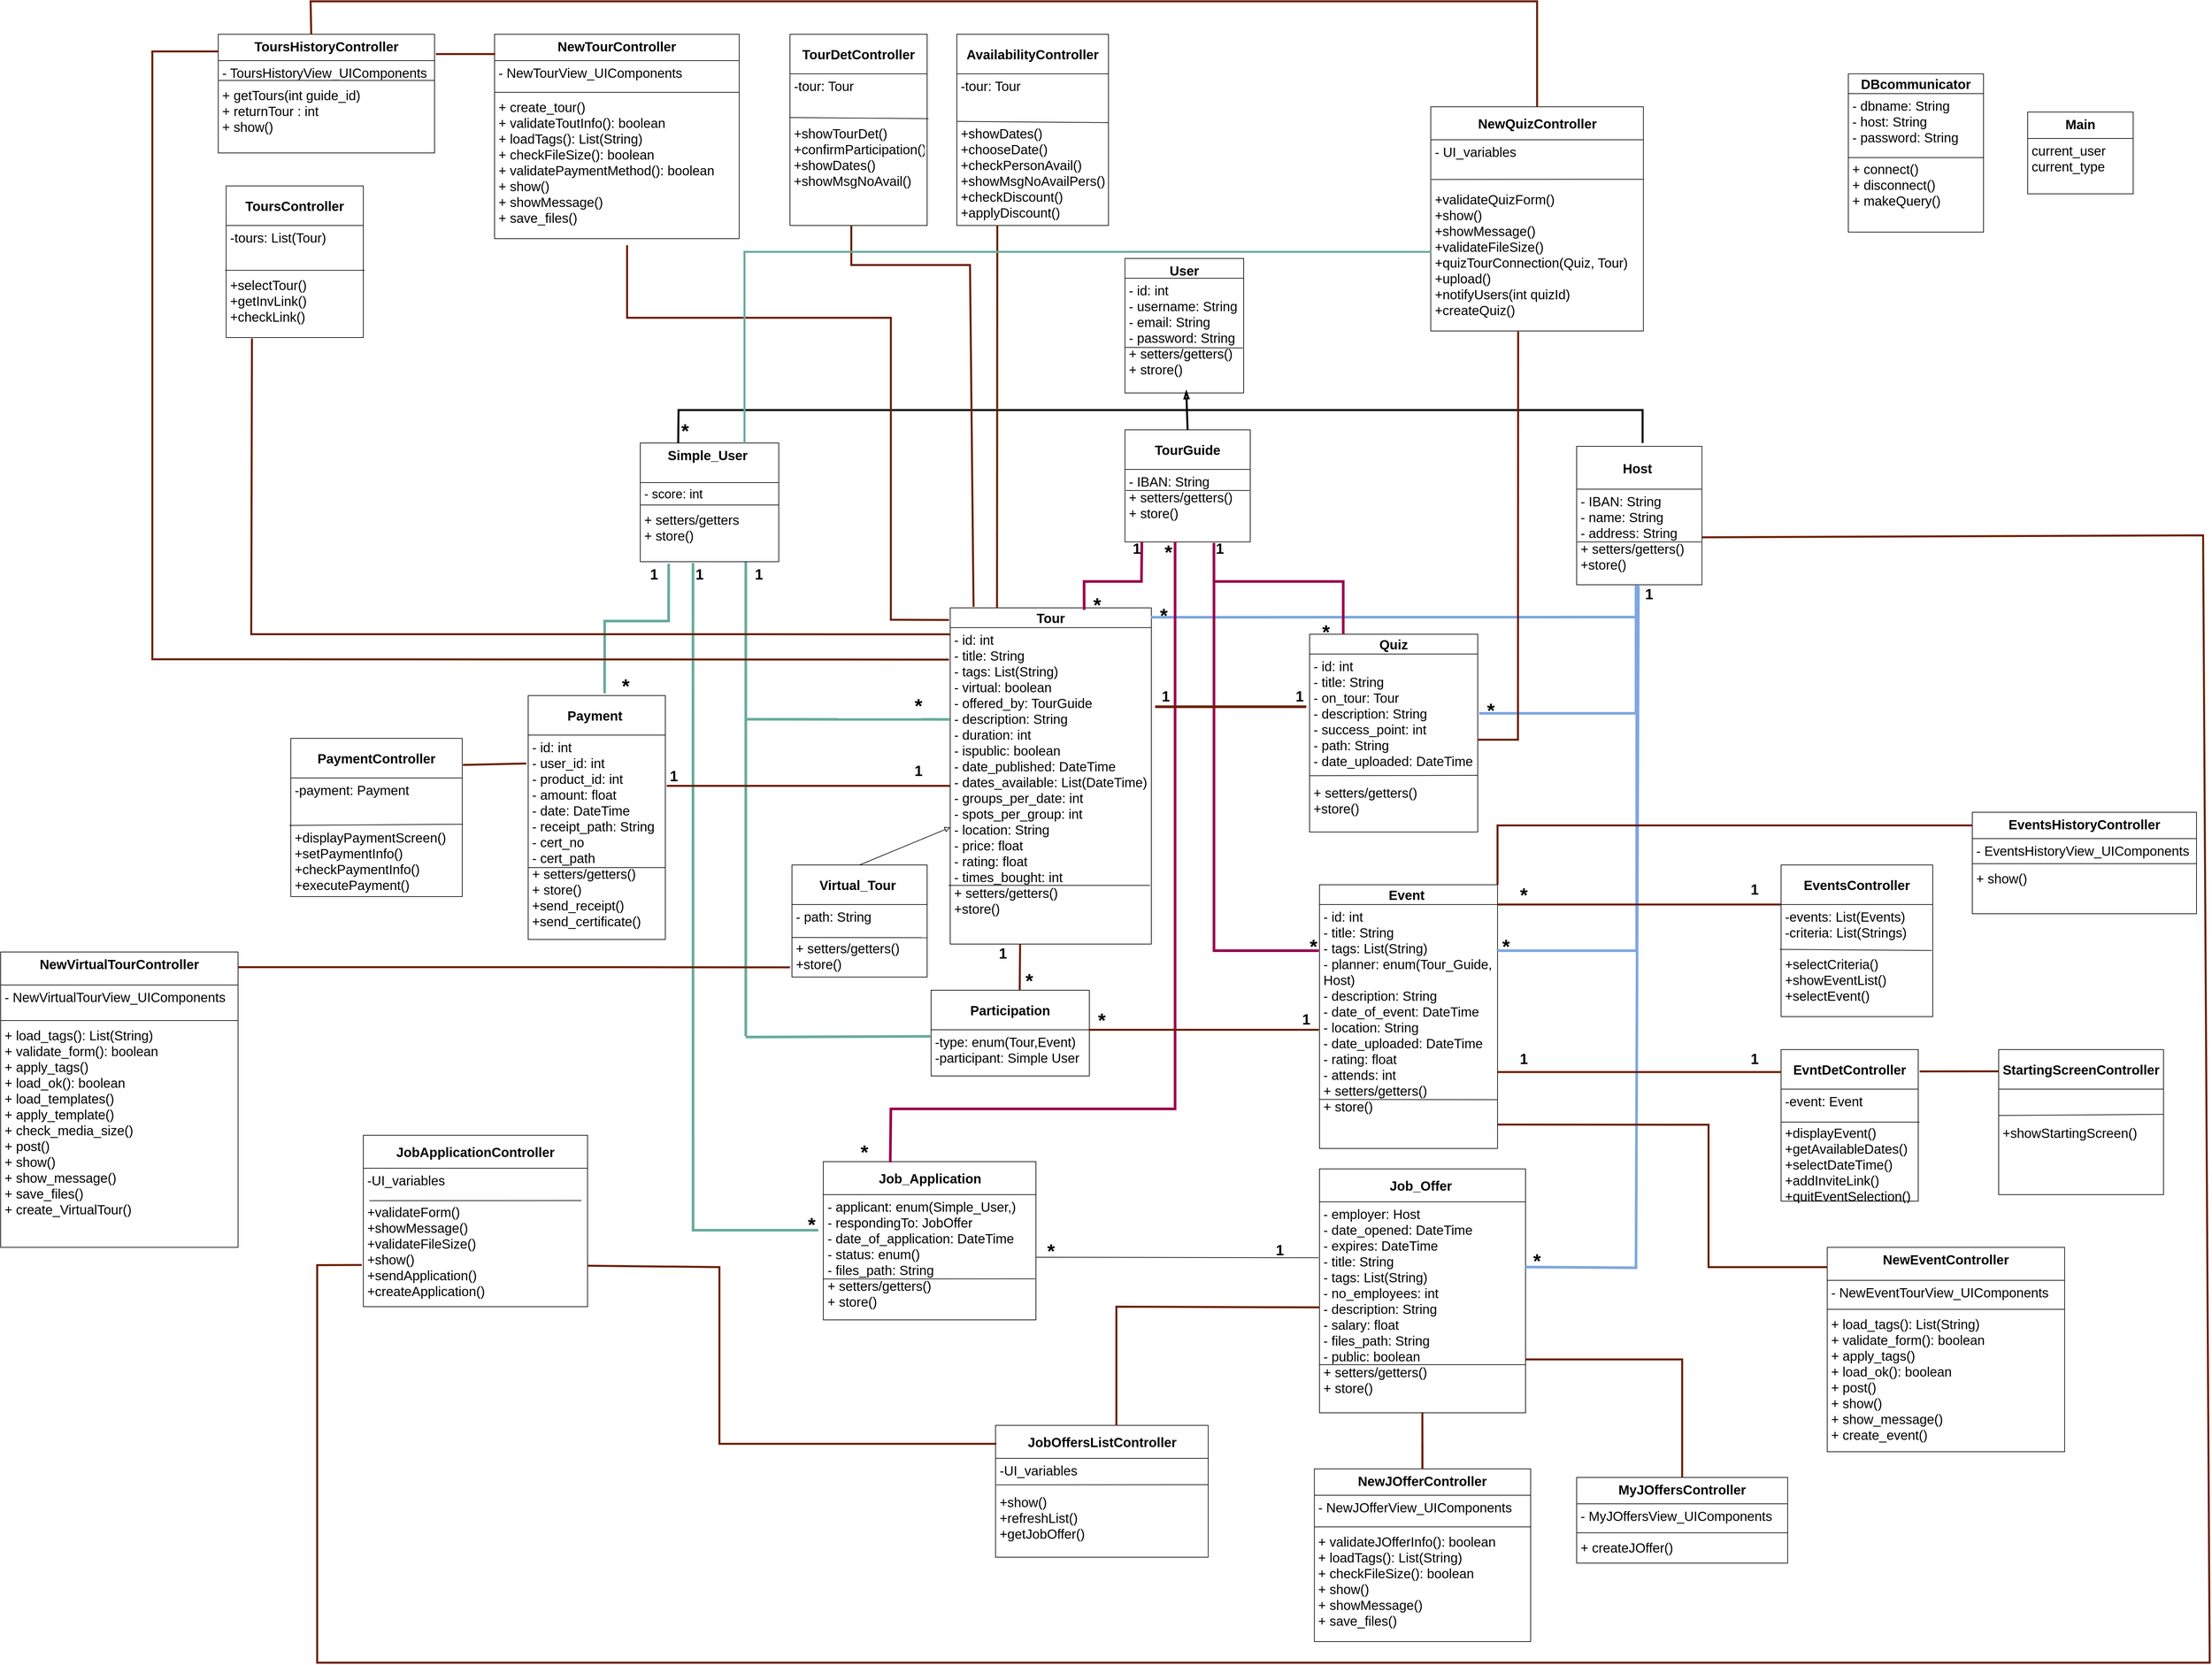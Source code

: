 <mxfile version="21.3.4" type="device">
  <diagram id="C5RBs43oDa-KdzZeNtuy" name="Page-1">
    <mxGraphModel dx="3623" dy="3237" grid="1" gridSize="10" guides="1" tooltips="1" connect="1" arrows="1" fold="1" page="1" pageScale="1" pageWidth="827" pageHeight="1169" math="0" shadow="0">
      <root>
        <mxCell id="WIyWlLk6GJQsqaUBKTNV-0" />
        <mxCell id="WIyWlLk6GJQsqaUBKTNV-1" parent="WIyWlLk6GJQsqaUBKTNV-0" />
        <mxCell id="g7bhLOiDTnuFdsJNwrZU-117" value="" style="endArrow=none;html=1;rounded=0;strokeColor=#67AB9F;strokeWidth=4;" parent="WIyWlLk6GJQsqaUBKTNV-1" edge="1">
          <mxGeometry width="50" height="50" relative="1" as="geometry">
            <mxPoint x="180" y="370" as="sourcePoint" />
            <mxPoint x="180" y="-350" as="targetPoint" />
          </mxGeometry>
        </mxCell>
        <mxCell id="g7bhLOiDTnuFdsJNwrZU-118" value="User" style="swimlane;fontStyle=1;align=center;verticalAlign=top;childLayout=stackLayout;horizontal=1;startSize=30;horizontalStack=0;resizeParent=1;resizeLast=0;collapsible=1;marginBottom=0;rounded=0;shadow=0;strokeWidth=1;fontSize=20;" parent="WIyWlLk6GJQsqaUBKTNV-1" vertex="1">
          <mxGeometry x="755" y="-810" width="180" height="204" as="geometry">
            <mxRectangle x="230" y="140" width="160" height="26" as="alternateBounds" />
          </mxGeometry>
        </mxCell>
        <mxCell id="g7bhLOiDTnuFdsJNwrZU-119" value="- id: int&#xa;- username: String&#xa;- email: String&#xa;- password: String&#xa;+ setters/getters()&#xa;+ strore()" style="text;align=left;verticalAlign=top;spacingLeft=4;spacingRight=4;overflow=hidden;rotatable=0;points=[[0,0.5],[1,0.5]];portConstraint=eastwest;fontSize=20;" parent="g7bhLOiDTnuFdsJNwrZU-118" vertex="1">
          <mxGeometry y="30" width="180" height="170" as="geometry" />
        </mxCell>
        <mxCell id="g7bhLOiDTnuFdsJNwrZU-120" value="&lt;b style=&quot;font-size: 20px;&quot;&gt;TourGuide&lt;/b&gt;" style="swimlane;fontStyle=0;childLayout=stackLayout;horizontal=1;startSize=60;horizontalStack=0;resizeParent=1;resizeParentMax=0;resizeLast=0;collapsible=1;marginBottom=0;whiteSpace=wrap;html=1;verticalAlign=middle;fontSize=20;" parent="WIyWlLk6GJQsqaUBKTNV-1" vertex="1">
          <mxGeometry x="755" y="-550" width="190" height="170" as="geometry" />
        </mxCell>
        <mxCell id="g7bhLOiDTnuFdsJNwrZU-121" value="- IBAN: String&lt;br&gt;+ setters/getters()&lt;br&gt;+ store()" style="text;strokeColor=none;fillColor=none;align=left;verticalAlign=top;spacingLeft=4;spacingRight=4;overflow=hidden;points=[[0,0.5],[1,0.5]];portConstraint=eastwest;rotatable=0;whiteSpace=wrap;html=1;fontSize=20;" parent="g7bhLOiDTnuFdsJNwrZU-120" vertex="1">
          <mxGeometry y="60" width="190" height="110" as="geometry" />
        </mxCell>
        <mxCell id="g7bhLOiDTnuFdsJNwrZU-122" value="&lt;b style=&quot;border-color: var(--border-color);&quot;&gt;Host&amp;nbsp;&lt;/b&gt;" style="swimlane;fontStyle=0;childLayout=stackLayout;horizontal=1;startSize=65;horizontalStack=0;resizeParent=1;resizeParentMax=0;resizeLast=0;collapsible=1;marginBottom=0;whiteSpace=wrap;html=1;verticalAlign=middle;fontSize=20;" parent="WIyWlLk6GJQsqaUBKTNV-1" vertex="1">
          <mxGeometry x="1440" y="-525" width="190" height="210" as="geometry" />
        </mxCell>
        <mxCell id="g7bhLOiDTnuFdsJNwrZU-123" value="- IBAN: String&lt;br&gt;- name: String&lt;br&gt;- address: String&lt;br&gt;+ setters/getters()&lt;br&gt;+store()" style="text;strokeColor=none;fillColor=none;align=left;verticalAlign=top;spacingLeft=4;spacingRight=4;overflow=hidden;points=[[0,0.5],[1,0.5]];portConstraint=eastwest;rotatable=0;whiteSpace=wrap;html=1;fontSize=20;" parent="g7bhLOiDTnuFdsJNwrZU-122" vertex="1">
          <mxGeometry y="65" width="190" height="145" as="geometry" />
        </mxCell>
        <mxCell id="g7bhLOiDTnuFdsJNwrZU-124" value="" style="endArrow=blockThin;html=1;rounded=0;exitX=0.5;exitY=0;exitDx=0;exitDy=0;endFill=0;endSize=6;strokeWidth=3;fontSize=20;strokeColor=#000000;" parent="WIyWlLk6GJQsqaUBKTNV-1" source="g7bhLOiDTnuFdsJNwrZU-120" target="g7bhLOiDTnuFdsJNwrZU-119" edge="1">
          <mxGeometry width="50" height="50" relative="1" as="geometry">
            <mxPoint x="700" y="-430" as="sourcePoint" />
            <mxPoint x="750" y="-480" as="targetPoint" />
          </mxGeometry>
        </mxCell>
        <mxCell id="g7bhLOiDTnuFdsJNwrZU-125" value="&lt;b style=&quot;border-color: var(--border-color);&quot;&gt;Payment&amp;nbsp;&lt;/b&gt;" style="swimlane;fontStyle=0;childLayout=stackLayout;horizontal=1;startSize=60;horizontalStack=0;resizeParent=1;resizeParentMax=0;resizeLast=0;collapsible=1;marginBottom=0;whiteSpace=wrap;html=1;verticalAlign=middle;fontSize=20;" parent="WIyWlLk6GJQsqaUBKTNV-1" vertex="1">
          <mxGeometry x="-150" y="-147" width="208" height="370" as="geometry" />
        </mxCell>
        <mxCell id="g7bhLOiDTnuFdsJNwrZU-126" value="- id: int&lt;br style=&quot;font-size: 20px;&quot;&gt;- user_id: int&lt;br style=&quot;font-size: 20px;&quot;&gt;- product_id: int&lt;br style=&quot;font-size: 20px;&quot;&gt;- amount: float&lt;br style=&quot;font-size: 20px;&quot;&gt;- date: DateTime&lt;br style=&quot;font-size: 20px;&quot;&gt;- receipt_path: String&lt;br&gt;- cert_no&lt;br&gt;- cert_path&lt;br&gt;+ setters/getters()&lt;br&gt;+ store()&amp;nbsp;&lt;br&gt;+send_receipt()&lt;br style=&quot;border-color: var(--border-color);&quot;&gt;+send_certificate()" style="text;strokeColor=none;fillColor=none;align=left;verticalAlign=top;spacingLeft=4;spacingRight=4;overflow=hidden;points=[[0,0.5],[1,0.5]];portConstraint=eastwest;rotatable=0;whiteSpace=wrap;html=1;fontSize=20;" parent="g7bhLOiDTnuFdsJNwrZU-125" vertex="1">
          <mxGeometry y="60" width="208" height="310" as="geometry" />
        </mxCell>
        <mxCell id="g7bhLOiDTnuFdsJNwrZU-127" value="" style="endArrow=none;html=1;rounded=0;exitX=0;exitY=0.5;exitDx=0;exitDy=0;entryX=1;entryY=0.5;entryDx=0;entryDy=0;" parent="g7bhLOiDTnuFdsJNwrZU-125" edge="1">
          <mxGeometry width="50" height="50" relative="1" as="geometry">
            <mxPoint x="2.274e-13" y="261.0" as="sourcePoint" />
            <mxPoint x="208" y="261.0" as="targetPoint" />
          </mxGeometry>
        </mxCell>
        <mxCell id="g7bhLOiDTnuFdsJNwrZU-128" value="&lt;b style=&quot;border-color: var(--border-color);&quot;&gt;Job_Offer&amp;nbsp;&lt;/b&gt;" style="swimlane;fontStyle=0;childLayout=stackLayout;horizontal=1;startSize=50;horizontalStack=0;resizeParent=1;resizeParentMax=0;resizeLast=0;collapsible=1;marginBottom=0;whiteSpace=wrap;html=1;fontSize=20;" parent="WIyWlLk6GJQsqaUBKTNV-1" vertex="1">
          <mxGeometry x="1050" y="571" width="312.5" height="370" as="geometry" />
        </mxCell>
        <mxCell id="g7bhLOiDTnuFdsJNwrZU-129" value="- employer: Host&lt;br&gt;- date_opened: DateTime&lt;br&gt;- expires: DateTime&lt;br&gt;- title: String&lt;br&gt;- tags: List(String)&lt;br&gt;- no_employees: int&lt;br&gt;- description: String&lt;br&gt;- salary: float&lt;br&gt;- files_path: String&lt;br&gt;- public: boolean&lt;br&gt;+ setters/getters()&lt;br&gt;+ store()" style="text;strokeColor=none;fillColor=none;align=left;verticalAlign=top;spacingLeft=4;spacingRight=4;overflow=hidden;points=[[0,0.5],[1,0.5]];portConstraint=eastwest;rotatable=0;whiteSpace=wrap;html=1;fontSize=20;" parent="g7bhLOiDTnuFdsJNwrZU-128" vertex="1">
          <mxGeometry y="50" width="312.5" height="320" as="geometry" />
        </mxCell>
        <mxCell id="g7bhLOiDTnuFdsJNwrZU-130" value="" style="endArrow=none;html=1;rounded=0;entryX=0.997;entryY=0.683;entryDx=0;entryDy=0;entryPerimeter=0;" parent="g7bhLOiDTnuFdsJNwrZU-128" edge="1">
          <mxGeometry width="50" height="50" relative="1" as="geometry">
            <mxPoint y="297" as="sourcePoint" />
            <mxPoint x="312.502" y="297" as="targetPoint" />
          </mxGeometry>
        </mxCell>
        <mxCell id="g7bhLOiDTnuFdsJNwrZU-131" value="&lt;b style=&quot;border-color: var(--border-color);&quot;&gt;Job_Application&lt;/b&gt;" style="swimlane;fontStyle=0;childLayout=stackLayout;horizontal=1;startSize=50;horizontalStack=0;resizeParent=1;resizeParentMax=0;resizeLast=0;collapsible=1;marginBottom=0;whiteSpace=wrap;html=1;fontSize=20;" parent="WIyWlLk6GJQsqaUBKTNV-1" vertex="1">
          <mxGeometry x="297.5" y="560" width="322.5" height="240" as="geometry" />
        </mxCell>
        <mxCell id="g7bhLOiDTnuFdsJNwrZU-132" value="- applicant: enum(Simple_User,)&lt;br&gt;- respondingTo: JobOffer&lt;br&gt;- date_of_application: DateTime&lt;br&gt;- status: enum()&lt;br&gt;- files_path: String&lt;br&gt;+ setters/getters()&lt;br&gt;+ store()" style="text;strokeColor=none;fillColor=none;align=left;verticalAlign=top;spacingLeft=4;spacingRight=4;overflow=hidden;points=[[0,0.5],[1,0.5]];portConstraint=eastwest;rotatable=0;whiteSpace=wrap;html=1;fontSize=20;" parent="g7bhLOiDTnuFdsJNwrZU-131" vertex="1">
          <mxGeometry y="50" width="322.5" height="190" as="geometry" />
        </mxCell>
        <mxCell id="g7bhLOiDTnuFdsJNwrZU-133" value="" style="endArrow=none;html=1;rounded=0;exitX=0;exitY=0.5;exitDx=0;exitDy=0;entryX=0.997;entryY=0.683;entryDx=0;entryDy=0;entryPerimeter=0;" parent="g7bhLOiDTnuFdsJNwrZU-131" edge="1">
          <mxGeometry width="50" height="50" relative="1" as="geometry">
            <mxPoint x="2.274e-13" y="178.0" as="sourcePoint" />
            <mxPoint x="321.532" y="177.77" as="targetPoint" />
          </mxGeometry>
        </mxCell>
        <mxCell id="g7bhLOiDTnuFdsJNwrZU-134" value="&lt;b style=&quot;font-size: 20px;&quot;&gt;Tour&lt;/b&gt;" style="swimlane;fontStyle=0;childLayout=stackLayout;horizontal=1;startSize=30;horizontalStack=0;resizeParent=1;resizeParentMax=0;resizeLast=0;collapsible=1;marginBottom=0;whiteSpace=wrap;html=1;fontSize=20;" parent="WIyWlLk6GJQsqaUBKTNV-1" vertex="1">
          <mxGeometry x="490" y="-280" width="305" height="510" as="geometry" />
        </mxCell>
        <mxCell id="g7bhLOiDTnuFdsJNwrZU-135" value="- id: int&amp;nbsp;&lt;br style=&quot;font-size: 20px;&quot;&gt;- title: String&lt;br style=&quot;font-size: 20px;&quot;&gt;- tags: List(String)&lt;br style=&quot;font-size: 20px;&quot;&gt;- virtual: boolean&lt;br style=&quot;font-size: 20px;&quot;&gt;- offered_by: TourGuide&lt;br style=&quot;font-size: 20px;&quot;&gt;- description: String&lt;br style=&quot;font-size: 20px;&quot;&gt;- duration: int&lt;br style=&quot;font-size: 20px;&quot;&gt;- ispublic: boolean&lt;br style=&quot;font-size: 20px;&quot;&gt;- date_published: DateTime&lt;br style=&quot;font-size: 20px;&quot;&gt;- dates_available: List(DateTime)&lt;br&gt;- groups_per_date: int&lt;br style=&quot;font-size: 20px;&quot;&gt;- spots_per_group: int&lt;br&gt;- location: String&lt;br&gt;- price: float&lt;br style=&quot;font-size: 20px;&quot;&gt;- rating: float&lt;br style=&quot;font-size: 20px;&quot;&gt;- times_bought: int&lt;br&gt;+ setters/getters()&lt;br&gt;+store()" style="text;strokeColor=none;fillColor=none;align=left;verticalAlign=top;spacingLeft=4;spacingRight=4;overflow=hidden;points=[[0,0.5],[1,0.5]];portConstraint=eastwest;rotatable=0;whiteSpace=wrap;html=1;fontSize=20;" parent="g7bhLOiDTnuFdsJNwrZU-134" vertex="1">
          <mxGeometry y="30" width="305" height="480" as="geometry" />
        </mxCell>
        <mxCell id="g7bhLOiDTnuFdsJNwrZU-136" value="" style="endArrow=none;html=1;rounded=0;exitX=0;exitY=0.5;exitDx=0;exitDy=0;" parent="g7bhLOiDTnuFdsJNwrZU-134" edge="1">
          <mxGeometry width="50" height="50" relative="1" as="geometry">
            <mxPoint x="-2.5" y="421.0" as="sourcePoint" />
            <mxPoint x="303" y="421" as="targetPoint" />
          </mxGeometry>
        </mxCell>
        <mxCell id="g7bhLOiDTnuFdsJNwrZU-137" value="&lt;b style=&quot;border-color: var(--border-color);&quot;&gt;Virtual_Tour&amp;nbsp;&lt;/b&gt;" style="swimlane;fontStyle=0;childLayout=stackLayout;horizontal=1;startSize=60;horizontalStack=0;resizeParent=1;resizeParentMax=0;resizeLast=0;collapsible=1;marginBottom=0;whiteSpace=wrap;html=1;fontSize=20;" parent="WIyWlLk6GJQsqaUBKTNV-1" vertex="1">
          <mxGeometry x="250" y="110" width="205" height="170" as="geometry" />
        </mxCell>
        <mxCell id="g7bhLOiDTnuFdsJNwrZU-138" value="- path: String&lt;br&gt;&lt;br&gt;+ setters/getters()&lt;br&gt;+store()" style="text;strokeColor=none;fillColor=none;align=left;verticalAlign=top;spacingLeft=4;spacingRight=4;overflow=hidden;points=[[0,0.5],[1,0.5]];portConstraint=eastwest;rotatable=0;whiteSpace=wrap;html=1;fontSize=20;" parent="g7bhLOiDTnuFdsJNwrZU-137" vertex="1">
          <mxGeometry y="60" width="205" height="110" as="geometry" />
        </mxCell>
        <mxCell id="g7bhLOiDTnuFdsJNwrZU-139" value="&lt;b style=&quot;border-color: var(--border-color);&quot;&gt;Event&amp;nbsp;&lt;/b&gt;" style="swimlane;fontStyle=0;childLayout=stackLayout;horizontal=1;startSize=30;horizontalStack=0;resizeParent=1;resizeParentMax=0;resizeLast=0;collapsible=1;marginBottom=0;whiteSpace=wrap;html=1;fontSize=20;" parent="WIyWlLk6GJQsqaUBKTNV-1" vertex="1">
          <mxGeometry x="1050" y="140" width="270" height="400" as="geometry" />
        </mxCell>
        <mxCell id="g7bhLOiDTnuFdsJNwrZU-140" value="- id: int&amp;nbsp;&lt;br style=&quot;font-size: 20px;&quot;&gt;- title: String&lt;br style=&quot;font-size: 20px;&quot;&gt;- tags: List(String)&lt;br style=&quot;font-size: 20px;&quot;&gt;- planner: enum(Tour_Guide, Host)&lt;br style=&quot;font-size: 20px;&quot;&gt;- description: String&lt;br style=&quot;font-size: 20px;&quot;&gt;- date_of_event: DateTime&lt;br&gt;- location: String&lt;br style=&quot;font-size: 20px;&quot;&gt;- date_uploaded: DateTime&lt;br style=&quot;font-size: 20px;&quot;&gt;- rating: float&amp;nbsp;&lt;br&gt;- attends: int&lt;br&gt;+ setters/getters()&lt;br&gt;+ store()" style="text;strokeColor=none;fillColor=none;align=left;verticalAlign=top;spacingLeft=4;spacingRight=4;overflow=hidden;points=[[0,0.5],[1,0.5]];portConstraint=eastwest;rotatable=0;whiteSpace=wrap;html=1;fontSize=20;" parent="g7bhLOiDTnuFdsJNwrZU-139" vertex="1">
          <mxGeometry y="30" width="270" height="370" as="geometry" />
        </mxCell>
        <mxCell id="g7bhLOiDTnuFdsJNwrZU-141" value="" style="endArrow=none;html=1;rounded=0;exitX=-0.001;exitY=0.706;exitDx=0;exitDy=0;exitPerimeter=0;" parent="g7bhLOiDTnuFdsJNwrZU-139" edge="1">
          <mxGeometry width="50" height="50" relative="1" as="geometry">
            <mxPoint x="0.005" y="325.62" as="sourcePoint" />
            <mxPoint x="270" y="326" as="targetPoint" />
          </mxGeometry>
        </mxCell>
        <mxCell id="g7bhLOiDTnuFdsJNwrZU-142" value="&lt;b style=&quot;font-size: 20px;&quot;&gt;Quiz&lt;/b&gt;" style="swimlane;fontStyle=0;childLayout=stackLayout;horizontal=1;startSize=30;horizontalStack=0;resizeParent=1;resizeParentMax=0;resizeLast=0;collapsible=1;marginBottom=0;whiteSpace=wrap;html=1;fontSize=20;" parent="WIyWlLk6GJQsqaUBKTNV-1" vertex="1">
          <mxGeometry x="1035" y="-240" width="255" height="300" as="geometry" />
        </mxCell>
        <mxCell id="g7bhLOiDTnuFdsJNwrZU-143" value="- id: int&amp;nbsp;&lt;br style=&quot;font-size: 20px;&quot;&gt;- title: String&lt;br style=&quot;font-size: 20px;&quot;&gt;- on_tour: Tour&lt;br style=&quot;font-size: 20px;&quot;&gt;- description: String&lt;br style=&quot;font-size: 20px;&quot;&gt;- success_point: int&lt;br&gt;- path: String&lt;br style=&quot;font-size: 20px;&quot;&gt;- date_uploaded: DateTime&lt;br&gt;&lt;br&gt;+ setters/getters()&lt;br&gt;+store()" style="text;strokeColor=none;fillColor=none;align=left;verticalAlign=top;spacingLeft=4;spacingRight=4;overflow=hidden;points=[[0,0.5],[1,0.5]];portConstraint=eastwest;rotatable=0;whiteSpace=wrap;html=1;fontSize=20;" parent="g7bhLOiDTnuFdsJNwrZU-142" vertex="1">
          <mxGeometry y="30" width="255" height="270" as="geometry" />
        </mxCell>
        <mxCell id="g7bhLOiDTnuFdsJNwrZU-144" value="" style="endArrow=none;html=1;rounded=0;exitX=0.557;exitY=-0.009;exitDx=0;exitDy=0;strokeColor=#67AB9F;strokeWidth=4;entryX=0.174;entryY=1.024;entryDx=0;entryDy=0;entryPerimeter=0;fontSize=20;exitPerimeter=0;" parent="WIyWlLk6GJQsqaUBKTNV-1" source="g7bhLOiDTnuFdsJNwrZU-125" edge="1">
          <mxGeometry width="50" height="50" relative="1" as="geometry">
            <mxPoint x="50" y="-340" as="sourcePoint" />
            <mxPoint x="63.06" y="-346.88" as="targetPoint" />
            <Array as="points">
              <mxPoint x="-34" y="-260" />
              <mxPoint x="63" y="-260" />
            </Array>
          </mxGeometry>
        </mxCell>
        <mxCell id="g7bhLOiDTnuFdsJNwrZU-145" value="" style="endArrow=none;html=1;rounded=0;exitX=0.666;exitY=0.006;exitDx=0;exitDy=0;startArrow=none;startFill=0;strokeWidth=4;strokeColor=#99004D;fontSize=20;entryX=0.135;entryY=0.999;entryDx=0;entryDy=0;entryPerimeter=0;exitPerimeter=0;" parent="WIyWlLk6GJQsqaUBKTNV-1" source="g7bhLOiDTnuFdsJNwrZU-134" target="g7bhLOiDTnuFdsJNwrZU-121" edge="1">
          <mxGeometry width="50" height="50" relative="1" as="geometry">
            <mxPoint x="690" y="-230" as="sourcePoint" />
            <mxPoint x="740" y="-280" as="targetPoint" />
            <Array as="points">
              <mxPoint x="693" y="-320" />
              <mxPoint x="780" y="-320" />
            </Array>
          </mxGeometry>
        </mxCell>
        <mxCell id="g7bhLOiDTnuFdsJNwrZU-146" value="" style="endArrow=none;html=1;rounded=0;startArrow=block;startFill=0;entryX=0.5;entryY=0;entryDx=0;entryDy=0;fontSize=20;" parent="WIyWlLk6GJQsqaUBKTNV-1" source="g7bhLOiDTnuFdsJNwrZU-135" target="g7bhLOiDTnuFdsJNwrZU-137" edge="1">
          <mxGeometry width="50" height="50" relative="1" as="geometry">
            <mxPoint x="482.415" y="9.2" as="sourcePoint" />
            <mxPoint x="670" y="70" as="targetPoint" />
          </mxGeometry>
        </mxCell>
        <mxCell id="g7bhLOiDTnuFdsJNwrZU-147" value="" style="endArrow=none;html=1;rounded=0;entryX=0.479;entryY=1.005;entryDx=0;entryDy=0;entryPerimeter=0;strokeColor=#7EA6E0;strokeWidth=4;fontSize=20;exitX=0.997;exitY=0.028;exitDx=0;exitDy=0;exitPerimeter=0;" parent="WIyWlLk6GJQsqaUBKTNV-1" source="g7bhLOiDTnuFdsJNwrZU-134" target="g7bhLOiDTnuFdsJNwrZU-123" edge="1">
          <mxGeometry width="50" height="50" relative="1" as="geometry">
            <mxPoint x="800" y="-260" as="sourcePoint" />
            <mxPoint x="950" y="-320" as="targetPoint" />
            <Array as="points">
              <mxPoint x="1531" y="-266" />
            </Array>
          </mxGeometry>
        </mxCell>
        <mxCell id="g7bhLOiDTnuFdsJNwrZU-148" value="" style="endArrow=none;html=1;rounded=0;strokeWidth=4;strokeColor=#99004D;fontSize=20;entryX=0.71;entryY=1.012;entryDx=0;entryDy=0;entryPerimeter=0;" parent="WIyWlLk6GJQsqaUBKTNV-1" target="g7bhLOiDTnuFdsJNwrZU-121" edge="1">
          <mxGeometry width="50" height="50" relative="1" as="geometry">
            <mxPoint x="1086" y="-240" as="sourcePoint" />
            <mxPoint x="880" y="-380" as="targetPoint" />
            <Array as="points">
              <mxPoint x="1086" y="-320" />
              <mxPoint x="890" y="-320" />
            </Array>
          </mxGeometry>
        </mxCell>
        <mxCell id="g7bhLOiDTnuFdsJNwrZU-149" value="" style="endArrow=none;html=1;rounded=0;strokeColor=#7EA6E0;strokeWidth=4;fontSize=20;" parent="WIyWlLk6GJQsqaUBKTNV-1" edge="1">
          <mxGeometry width="50" height="50" relative="1" as="geometry">
            <mxPoint x="1292" y="-120" as="sourcePoint" />
            <mxPoint x="1530" y="-314" as="targetPoint" />
            <Array as="points">
              <mxPoint x="1530" y="-120" />
              <mxPoint x="1530" y="-260" />
            </Array>
          </mxGeometry>
        </mxCell>
        <mxCell id="g7bhLOiDTnuFdsJNwrZU-151" value="" style="endArrow=none;html=1;rounded=0;entryX=0.48;entryY=1.043;entryDx=0;entryDy=0;entryPerimeter=0;strokeColor=#7EA6E0;strokeWidth=4;fontSize=20;" parent="WIyWlLk6GJQsqaUBKTNV-1" target="g7bhLOiDTnuFdsJNwrZU-123" edge="1">
          <mxGeometry width="50" height="50" relative="1" as="geometry">
            <mxPoint x="1320" y="240" as="sourcePoint" />
            <mxPoint x="1150" y="-230" as="targetPoint" />
            <Array as="points">
              <mxPoint x="1531" y="240" />
            </Array>
          </mxGeometry>
        </mxCell>
        <mxCell id="g7bhLOiDTnuFdsJNwrZU-152" value="" style="endArrow=none;html=1;rounded=0;entryX=0.493;entryY=1.009;entryDx=0;entryDy=0;entryPerimeter=0;strokeWidth=4;strokeColor=#7EA6E0;fontSize=20;exitX=1;exitY=0.309;exitDx=0;exitDy=0;exitPerimeter=0;" parent="WIyWlLk6GJQsqaUBKTNV-1" source="g7bhLOiDTnuFdsJNwrZU-129" target="g7bhLOiDTnuFdsJNwrZU-123" edge="1">
          <mxGeometry width="50" height="50" relative="1" as="geometry">
            <mxPoint x="1370" y="721" as="sourcePoint" />
            <mxPoint x="1150" y="20" as="targetPoint" />
            <Array as="points">
              <mxPoint x="1530" y="721" />
            </Array>
          </mxGeometry>
        </mxCell>
        <mxCell id="g7bhLOiDTnuFdsJNwrZU-153" value="" style="endArrow=none;html=1;rounded=0;entryX=0.368;entryY=1.015;entryDx=0;entryDy=0;entryPerimeter=0;strokeWidth=4;strokeColor=#67AB9F;fontSize=20;" parent="WIyWlLk6GJQsqaUBKTNV-1" edge="1">
          <mxGeometry width="50" height="50" relative="1" as="geometry">
            <mxPoint x="290" y="664" as="sourcePoint" />
            <mxPoint x="99.92" y="-348.05" as="targetPoint" />
            <Array as="points">
              <mxPoint x="100" y="664" />
            </Array>
          </mxGeometry>
        </mxCell>
        <mxCell id="g7bhLOiDTnuFdsJNwrZU-154" value="" style="endArrow=none;html=1;rounded=0;strokeWidth=4;strokeColor=#67AB9F;fontSize=20;entryX=-0.003;entryY=0.29;entryDx=0;entryDy=0;entryPerimeter=0;" parent="WIyWlLk6GJQsqaUBKTNV-1" target="g7bhLOiDTnuFdsJNwrZU-135" edge="1">
          <mxGeometry width="50" height="50" relative="1" as="geometry">
            <mxPoint x="180" y="-111" as="sourcePoint" />
            <mxPoint x="490" y="-110" as="targetPoint" />
          </mxGeometry>
        </mxCell>
        <mxCell id="g7bhLOiDTnuFdsJNwrZU-155" value="" style="endArrow=none;html=1;rounded=0;strokeColor=#67AB9F;strokeWidth=4;fontSize=20;" parent="WIyWlLk6GJQsqaUBKTNV-1" edge="1">
          <mxGeometry width="50" height="50" relative="1" as="geometry">
            <mxPoint x="180" y="371" as="sourcePoint" />
            <mxPoint x="460" y="370" as="targetPoint" />
            <Array as="points" />
          </mxGeometry>
        </mxCell>
        <mxCell id="g7bhLOiDTnuFdsJNwrZU-162" value="" style="endArrow=none;html=1;rounded=0;strokeColor=#99004D;strokeWidth=4;fontSize=20;" parent="WIyWlLk6GJQsqaUBKTNV-1" edge="1">
          <mxGeometry width="50" height="50" relative="1" as="geometry">
            <mxPoint x="1049" y="240" as="sourcePoint" />
            <mxPoint x="890" y="-320" as="targetPoint" />
            <Array as="points">
              <mxPoint x="890" y="240" />
            </Array>
          </mxGeometry>
        </mxCell>
        <mxCell id="g7bhLOiDTnuFdsJNwrZU-173" value="" style="endArrow=none;html=1;rounded=0;strokeColor=#99004D;strokeWidth=4;fontSize=20;exitX=0.315;exitY=0.005;exitDx=0;exitDy=0;exitPerimeter=0;" parent="WIyWlLk6GJQsqaUBKTNV-1" source="g7bhLOiDTnuFdsJNwrZU-131" edge="1">
          <mxGeometry width="50" height="50" relative="1" as="geometry">
            <mxPoint x="434" y="570" as="sourcePoint" />
            <mxPoint x="831" y="-380" as="targetPoint" />
            <Array as="points">
              <mxPoint x="400" y="480" />
              <mxPoint x="831" y="480" />
            </Array>
          </mxGeometry>
        </mxCell>
        <mxCell id="g7bhLOiDTnuFdsJNwrZU-175" value="" style="endArrow=none;html=1;rounded=0;endFill=0;fontSize=20;entryX=1.019;entryY=0.25;entryDx=0;entryDy=0;strokeWidth=4;startArrow=none;startFill=0;entryPerimeter=0;strokeColor=#6D1F00;" parent="WIyWlLk6GJQsqaUBKTNV-1" target="g7bhLOiDTnuFdsJNwrZU-135" edge="1">
          <mxGeometry width="50" height="50" relative="1" as="geometry">
            <mxPoint x="1030" y="-130" as="sourcePoint" />
            <mxPoint x="820" y="-130" as="targetPoint" />
          </mxGeometry>
        </mxCell>
        <mxCell id="g7bhLOiDTnuFdsJNwrZU-176" value="" style="endArrow=none;html=1;rounded=0;entryX=0;entryY=0.5;entryDx=0;entryDy=0;strokeColor=#6D1F00;fillColor=#a0522d;strokeWidth=3;" parent="WIyWlLk6GJQsqaUBKTNV-1" target="g7bhLOiDTnuFdsJNwrZU-135" edge="1">
          <mxGeometry width="50" height="50" relative="1" as="geometry">
            <mxPoint x="60" y="-10" as="sourcePoint" />
            <mxPoint x="490.0" y="-10" as="targetPoint" />
          </mxGeometry>
        </mxCell>
        <mxCell id="g7bhLOiDTnuFdsJNwrZU-179" value="*" style="text;html=1;strokeColor=none;fillColor=none;align=center;verticalAlign=middle;whiteSpace=wrap;rounded=0;fontSize=30;fontStyle=1" parent="WIyWlLk6GJQsqaUBKTNV-1" vertex="1">
          <mxGeometry x="58" y="-564" width="60" height="30" as="geometry" />
        </mxCell>
        <mxCell id="g7bhLOiDTnuFdsJNwrZU-180" value="1" style="text;html=1;strokeColor=none;fillColor=none;align=center;verticalAlign=middle;whiteSpace=wrap;rounded=0;fontSize=22;fontStyle=1" parent="WIyWlLk6GJQsqaUBKTNV-1" vertex="1">
          <mxGeometry x="869" y="-384" width="60" height="30" as="geometry" />
        </mxCell>
        <mxCell id="g7bhLOiDTnuFdsJNwrZU-181" value="*" style="text;html=1;strokeColor=none;fillColor=none;align=center;verticalAlign=middle;whiteSpace=wrap;rounded=0;fontSize=30;fontStyle=1" parent="WIyWlLk6GJQsqaUBKTNV-1" vertex="1">
          <mxGeometry x="683" y="-300" width="60" height="30" as="geometry" />
        </mxCell>
        <mxCell id="g7bhLOiDTnuFdsJNwrZU-182" value="*" style="text;html=1;strokeColor=none;fillColor=none;align=center;verticalAlign=middle;whiteSpace=wrap;rounded=0;fontSize=30;fontStyle=1" parent="WIyWlLk6GJQsqaUBKTNV-1" vertex="1">
          <mxGeometry x="1030" y="-259" width="60" height="30" as="geometry" />
        </mxCell>
        <mxCell id="g7bhLOiDTnuFdsJNwrZU-183" value="1" style="text;html=1;strokeColor=none;fillColor=none;align=center;verticalAlign=middle;whiteSpace=wrap;rounded=0;fontSize=22;fontStyle=1" parent="WIyWlLk6GJQsqaUBKTNV-1" vertex="1">
          <mxGeometry x="787" y="-160" width="60" height="30" as="geometry" />
        </mxCell>
        <mxCell id="g7bhLOiDTnuFdsJNwrZU-184" value="1" style="text;html=1;strokeColor=none;fillColor=none;align=center;verticalAlign=middle;whiteSpace=wrap;rounded=0;fontSize=22;fontStyle=1" parent="WIyWlLk6GJQsqaUBKTNV-1" vertex="1">
          <mxGeometry x="990" y="-160" width="60" height="30" as="geometry" />
        </mxCell>
        <mxCell id="g7bhLOiDTnuFdsJNwrZU-185" value="*" style="text;html=1;strokeColor=none;fillColor=none;align=center;verticalAlign=middle;whiteSpace=wrap;rounded=0;fontSize=30;fontStyle=1" parent="WIyWlLk6GJQsqaUBKTNV-1" vertex="1">
          <mxGeometry x="1011" y="218" width="60" height="30" as="geometry" />
        </mxCell>
        <mxCell id="g7bhLOiDTnuFdsJNwrZU-186" value="*" style="text;html=1;strokeColor=none;fillColor=none;align=center;verticalAlign=middle;whiteSpace=wrap;rounded=0;fontSize=30;fontStyle=1" parent="WIyWlLk6GJQsqaUBKTNV-1" vertex="1">
          <mxGeometry x="330" y="530" width="60" height="30" as="geometry" />
        </mxCell>
        <mxCell id="g7bhLOiDTnuFdsJNwrZU-187" value="1" style="text;html=1;strokeColor=none;fillColor=none;align=center;verticalAlign=middle;whiteSpace=wrap;rounded=0;fontSize=22;fontStyle=1" parent="WIyWlLk6GJQsqaUBKTNV-1" vertex="1">
          <mxGeometry x="743" y="-384" width="60" height="30" as="geometry" />
        </mxCell>
        <mxCell id="g7bhLOiDTnuFdsJNwrZU-188" value="*" style="text;html=1;strokeColor=none;fillColor=none;align=center;verticalAlign=middle;whiteSpace=wrap;rounded=0;fontSize=30;fontStyle=1" parent="WIyWlLk6GJQsqaUBKTNV-1" vertex="1">
          <mxGeometry x="791" y="-380" width="60" height="30" as="geometry" />
        </mxCell>
        <mxCell id="g7bhLOiDTnuFdsJNwrZU-189" value="*" style="text;html=1;strokeColor=none;fillColor=none;align=center;verticalAlign=middle;whiteSpace=wrap;rounded=0;fontSize=30;fontStyle=1" parent="WIyWlLk6GJQsqaUBKTNV-1" vertex="1">
          <mxGeometry x="250" y="640" width="60" height="30" as="geometry" />
        </mxCell>
        <mxCell id="g7bhLOiDTnuFdsJNwrZU-193" value="*" style="text;html=1;strokeColor=none;fillColor=none;align=center;verticalAlign=middle;whiteSpace=wrap;rounded=0;fontSize=30;fontStyle=1" parent="WIyWlLk6GJQsqaUBKTNV-1" vertex="1">
          <mxGeometry x="612.5" y="680" width="60" height="30" as="geometry" />
        </mxCell>
        <mxCell id="g7bhLOiDTnuFdsJNwrZU-194" value="*" style="text;html=1;strokeColor=none;fillColor=none;align=center;verticalAlign=middle;whiteSpace=wrap;rounded=0;fontSize=30;fontStyle=1" parent="WIyWlLk6GJQsqaUBKTNV-1" vertex="1">
          <mxGeometry x="1350" y="695" width="60" height="30" as="geometry" />
        </mxCell>
        <mxCell id="g7bhLOiDTnuFdsJNwrZU-195" value="*" style="text;html=1;strokeColor=none;fillColor=none;align=center;verticalAlign=middle;whiteSpace=wrap;rounded=0;fontSize=30;fontStyle=1" parent="WIyWlLk6GJQsqaUBKTNV-1" vertex="1">
          <mxGeometry x="1302.5" y="218" width="60" height="30" as="geometry" />
        </mxCell>
        <mxCell id="g7bhLOiDTnuFdsJNwrZU-196" value="*" style="text;html=1;strokeColor=none;fillColor=none;align=center;verticalAlign=middle;whiteSpace=wrap;rounded=0;fontSize=30;fontStyle=1" parent="WIyWlLk6GJQsqaUBKTNV-1" vertex="1">
          <mxGeometry x="1280" y="-140" width="60" height="30" as="geometry" />
        </mxCell>
        <mxCell id="g7bhLOiDTnuFdsJNwrZU-197" value="*" style="text;html=1;strokeColor=none;fillColor=none;align=center;verticalAlign=middle;whiteSpace=wrap;rounded=0;fontSize=30;fontStyle=1" parent="WIyWlLk6GJQsqaUBKTNV-1" vertex="1">
          <mxGeometry x="784" y="-284" width="60" height="30" as="geometry" />
        </mxCell>
        <mxCell id="g7bhLOiDTnuFdsJNwrZU-198" value="1" style="text;html=1;strokeColor=none;fillColor=none;align=center;verticalAlign=middle;whiteSpace=wrap;rounded=0;fontSize=22;fontStyle=1" parent="WIyWlLk6GJQsqaUBKTNV-1" vertex="1">
          <mxGeometry x="1520" y="-315" width="60" height="30" as="geometry" />
        </mxCell>
        <mxCell id="g7bhLOiDTnuFdsJNwrZU-199" value="*" style="text;html=1;strokeColor=none;fillColor=none;align=center;verticalAlign=middle;whiteSpace=wrap;rounded=0;fontSize=30;fontStyle=1" parent="WIyWlLk6GJQsqaUBKTNV-1" vertex="1">
          <mxGeometry x="412" y="-147" width="60" height="30" as="geometry" />
        </mxCell>
        <mxCell id="g7bhLOiDTnuFdsJNwrZU-200" value="*" style="text;html=1;strokeColor=none;fillColor=none;align=center;verticalAlign=middle;whiteSpace=wrap;rounded=0;fontSize=30;fontStyle=1" parent="WIyWlLk6GJQsqaUBKTNV-1" vertex="1">
          <mxGeometry x="-32" y="-177" width="60" height="30" as="geometry" />
        </mxCell>
        <mxCell id="g7bhLOiDTnuFdsJNwrZU-201" value="1" style="text;html=1;strokeColor=none;fillColor=none;align=center;verticalAlign=middle;whiteSpace=wrap;rounded=0;fontSize=22;fontStyle=1" parent="WIyWlLk6GJQsqaUBKTNV-1" vertex="1">
          <mxGeometry x="11" y="-345" width="60" height="30" as="geometry" />
        </mxCell>
        <mxCell id="g7bhLOiDTnuFdsJNwrZU-202" value="1" style="text;html=1;strokeColor=none;fillColor=none;align=center;verticalAlign=middle;whiteSpace=wrap;rounded=0;fontSize=22;fontStyle=1" parent="WIyWlLk6GJQsqaUBKTNV-1" vertex="1">
          <mxGeometry x="412" y="-47" width="60" height="30" as="geometry" />
        </mxCell>
        <mxCell id="g7bhLOiDTnuFdsJNwrZU-203" value="1" style="text;html=1;strokeColor=none;fillColor=none;align=center;verticalAlign=middle;whiteSpace=wrap;rounded=0;fontSize=22;fontStyle=1" parent="WIyWlLk6GJQsqaUBKTNV-1" vertex="1">
          <mxGeometry x="41" y="-39" width="60" height="30" as="geometry" />
        </mxCell>
        <mxCell id="g7bhLOiDTnuFdsJNwrZU-204" value="1" style="text;html=1;strokeColor=none;fillColor=none;align=center;verticalAlign=middle;whiteSpace=wrap;rounded=0;fontSize=22;fontStyle=1" parent="WIyWlLk6GJQsqaUBKTNV-1" vertex="1">
          <mxGeometry x="80" y="-345" width="60" height="30" as="geometry" />
        </mxCell>
        <mxCell id="g7bhLOiDTnuFdsJNwrZU-205" value="1" style="text;html=1;strokeColor=none;fillColor=none;align=center;verticalAlign=middle;whiteSpace=wrap;rounded=0;fontSize=22;fontStyle=1" parent="WIyWlLk6GJQsqaUBKTNV-1" vertex="1">
          <mxGeometry x="960" y="680" width="60" height="30" as="geometry" />
        </mxCell>
        <mxCell id="g7bhLOiDTnuFdsJNwrZU-206" value="" style="endArrow=none;html=1;rounded=0;strokeWidth=3;strokeColor=#000000;" parent="WIyWlLk6GJQsqaUBKTNV-1" edge="1">
          <mxGeometry width="50" height="50" relative="1" as="geometry">
            <mxPoint x="850" y="-580" as="sourcePoint" />
            <mxPoint x="1540" y="-530" as="targetPoint" />
            <Array as="points">
              <mxPoint x="1540" y="-580" />
            </Array>
          </mxGeometry>
        </mxCell>
        <mxCell id="g7bhLOiDTnuFdsJNwrZU-207" value="" style="endArrow=none;html=1;rounded=0;exitX=0.25;exitY=0;exitDx=0;exitDy=0;strokeWidth=3;strokeColor=#000000;" parent="WIyWlLk6GJQsqaUBKTNV-1" edge="1">
          <mxGeometry width="50" height="50" relative="1" as="geometry">
            <mxPoint x="77.5" y="-530" as="sourcePoint" />
            <mxPoint x="850" y="-580" as="targetPoint" />
            <Array as="points">
              <mxPoint x="78" y="-580" />
            </Array>
          </mxGeometry>
        </mxCell>
        <mxCell id="g7bhLOiDTnuFdsJNwrZU-208" value="" style="endArrow=none;html=1;rounded=0;entryX=-0.004;entryY=0.265;entryDx=0;entryDy=0;entryPerimeter=0;" parent="WIyWlLk6GJQsqaUBKTNV-1" target="g7bhLOiDTnuFdsJNwrZU-129" edge="1">
          <mxGeometry width="50" height="50" relative="1" as="geometry">
            <mxPoint x="620" y="705" as="sourcePoint" />
            <mxPoint x="1040" y="710" as="targetPoint" />
          </mxGeometry>
        </mxCell>
        <mxCell id="g7bhLOiDTnuFdsJNwrZU-209" value="&lt;b style=&quot;border-color: var(--border-color);&quot;&gt;&lt;font style=&quot;font-size: 20px;&quot;&gt;Simple_User&amp;nbsp;&lt;br&gt;&lt;/font&gt;&lt;/b&gt;" style="swimlane;fontStyle=1;align=center;verticalAlign=top;childLayout=stackLayout;horizontal=1;startSize=60;horizontalStack=0;resizeParent=1;resizeParentMax=0;resizeLast=0;collapsible=1;marginBottom=0;whiteSpace=wrap;html=1;" parent="WIyWlLk6GJQsqaUBKTNV-1" vertex="1">
          <mxGeometry x="20" y="-530" width="210" height="180" as="geometry" />
        </mxCell>
        <mxCell id="g7bhLOiDTnuFdsJNwrZU-210" value="&lt;font style=&quot;font-size: 19px;&quot;&gt;- score: int&lt;/font&gt;" style="text;strokeColor=none;fillColor=none;align=left;verticalAlign=top;spacingLeft=4;spacingRight=4;overflow=hidden;rotatable=0;points=[[0,0.5],[1,0.5]];portConstraint=eastwest;whiteSpace=wrap;html=1;" parent="g7bhLOiDTnuFdsJNwrZU-209" vertex="1">
          <mxGeometry y="60" width="210" height="30" as="geometry" />
        </mxCell>
        <mxCell id="g7bhLOiDTnuFdsJNwrZU-211" value="" style="line;strokeWidth=1;fillColor=none;align=left;verticalAlign=middle;spacingTop=-1;spacingLeft=3;spacingRight=3;rotatable=0;labelPosition=right;points=[];portConstraint=eastwest;strokeColor=inherit;" parent="g7bhLOiDTnuFdsJNwrZU-209" vertex="1">
          <mxGeometry y="90" width="210" height="8" as="geometry" />
        </mxCell>
        <mxCell id="g7bhLOiDTnuFdsJNwrZU-212" value="&lt;font style=&quot;font-size: 20px;&quot;&gt;+ setters/getters&lt;br&gt;+ store()&lt;/font&gt;" style="text;strokeColor=none;fillColor=none;align=left;verticalAlign=top;spacingLeft=4;spacingRight=4;overflow=hidden;rotatable=0;points=[[0,0.5],[1,0.5]];portConstraint=eastwest;whiteSpace=wrap;html=1;" parent="g7bhLOiDTnuFdsJNwrZU-209" vertex="1">
          <mxGeometry y="98" width="210" height="82" as="geometry" />
        </mxCell>
        <mxCell id="g7bhLOiDTnuFdsJNwrZU-213" value="" style="endArrow=none;html=1;rounded=0;exitX=0;exitY=0.5;exitDx=0;exitDy=0;entryX=1.008;entryY=0.293;entryDx=0;entryDy=0;entryPerimeter=0;" parent="WIyWlLk6GJQsqaUBKTNV-1" edge="1">
          <mxGeometry width="50" height="50" relative="1" as="geometry">
            <mxPoint x="249.5" y="220.0" as="sourcePoint" />
            <mxPoint x="455.64" y="220.23" as="targetPoint" />
          </mxGeometry>
        </mxCell>
        <mxCell id="g7bhLOiDTnuFdsJNwrZU-214" value="" style="line;strokeWidth=1;fillColor=none;align=left;verticalAlign=middle;spacingTop=-1;spacingLeft=3;spacingRight=3;rotatable=0;labelPosition=right;points=[];portConstraint=eastwest;strokeColor=inherit;" parent="WIyWlLk6GJQsqaUBKTNV-1" vertex="1">
          <mxGeometry x="756" y="-462" width="188" height="8" as="geometry" />
        </mxCell>
        <mxCell id="g7bhLOiDTnuFdsJNwrZU-215" value="" style="line;strokeWidth=1;fillColor=none;align=left;verticalAlign=middle;spacingTop=-1;spacingLeft=3;spacingRight=3;rotatable=0;labelPosition=right;points=[];portConstraint=eastwest;strokeColor=inherit;" parent="WIyWlLk6GJQsqaUBKTNV-1" vertex="1">
          <mxGeometry x="1441" y="-384" width="188" height="8" as="geometry" />
        </mxCell>
        <mxCell id="g7bhLOiDTnuFdsJNwrZU-216" value="" style="endArrow=none;html=1;rounded=0;exitX=0.994;exitY=0.622;exitDx=0;exitDy=0;exitPerimeter=0;" parent="WIyWlLk6GJQsqaUBKTNV-1" source="g7bhLOiDTnuFdsJNwrZU-119" edge="1">
          <mxGeometry width="50" height="50" relative="1" as="geometry">
            <mxPoint x="927" y="-675" as="sourcePoint" />
            <mxPoint x="755" y="-675" as="targetPoint" />
          </mxGeometry>
        </mxCell>
        <mxCell id="g7bhLOiDTnuFdsJNwrZU-217" value="" style="endArrow=none;html=1;rounded=0;exitX=-0.001;exitY=0.706;exitDx=0;exitDy=0;exitPerimeter=0;" parent="WIyWlLk6GJQsqaUBKTNV-1" edge="1">
          <mxGeometry width="50" height="50" relative="1" as="geometry">
            <mxPoint x="1034.745" y="-25.38" as="sourcePoint" />
            <mxPoint x="1290" y="-26" as="targetPoint" />
          </mxGeometry>
        </mxCell>
        <mxCell id="2Wil8Lnaia5lhFSSLaBo-0" value="&lt;font style=&quot;font-size: 20px;&quot;&gt;ToursHistoryController&lt;/font&gt;" style="swimlane;fontStyle=1;align=center;verticalAlign=top;childLayout=stackLayout;horizontal=1;startSize=40;horizontalStack=0;resizeParent=1;resizeParentMax=0;resizeLast=0;collapsible=1;marginBottom=0;whiteSpace=wrap;html=1;" parent="WIyWlLk6GJQsqaUBKTNV-1" vertex="1">
          <mxGeometry x="-620" y="-1150" width="328" height="180" as="geometry" />
        </mxCell>
        <mxCell id="2Wil8Lnaia5lhFSSLaBo-1" value="- ToursHistoryView_UIComponents" style="text;strokeColor=none;fillColor=none;align=left;verticalAlign=top;spacingLeft=4;spacingRight=4;overflow=hidden;rotatable=0;points=[[0,0.5],[1,0.5]];portConstraint=eastwest;whiteSpace=wrap;html=1;fontSize=20;" parent="2Wil8Lnaia5lhFSSLaBo-0" vertex="1">
          <mxGeometry y="40" width="328" height="26" as="geometry" />
        </mxCell>
        <mxCell id="2Wil8Lnaia5lhFSSLaBo-2" value="" style="line;strokeWidth=1;fillColor=none;align=left;verticalAlign=middle;spacingTop=-1;spacingLeft=3;spacingRight=3;rotatable=0;labelPosition=right;points=[];portConstraint=eastwest;strokeColor=inherit;" parent="2Wil8Lnaia5lhFSSLaBo-0" vertex="1">
          <mxGeometry y="66" width="328" height="8" as="geometry" />
        </mxCell>
        <mxCell id="2Wil8Lnaia5lhFSSLaBo-3" value="+ getTours(int guide_id)&lt;br style=&quot;border-color: var(--border-color);&quot;&gt;+ returnTour : int&lt;br&gt;+ show()" style="text;strokeColor=none;fillColor=none;align=left;verticalAlign=top;spacingLeft=4;spacingRight=4;overflow=hidden;rotatable=0;points=[[0,0.5],[1,0.5]];portConstraint=eastwest;whiteSpace=wrap;html=1;fontSize=20;" parent="2Wil8Lnaia5lhFSSLaBo-0" vertex="1">
          <mxGeometry y="74" width="328" height="106" as="geometry" />
        </mxCell>
        <mxCell id="2Wil8Lnaia5lhFSSLaBo-4" value="NewTourController" style="swimlane;fontStyle=1;align=center;verticalAlign=top;childLayout=stackLayout;horizontal=1;startSize=40;horizontalStack=0;resizeParent=1;resizeParentMax=0;resizeLast=0;collapsible=1;marginBottom=0;whiteSpace=wrap;html=1;fontSize=20;" parent="WIyWlLk6GJQsqaUBKTNV-1" vertex="1">
          <mxGeometry x="-201" y="-1150" width="371" height="310" as="geometry" />
        </mxCell>
        <mxCell id="2Wil8Lnaia5lhFSSLaBo-5" value="- NewTourView_UIComponents" style="text;strokeColor=none;fillColor=none;align=left;verticalAlign=top;spacingLeft=4;spacingRight=4;overflow=hidden;rotatable=0;points=[[0,0.5],[1,0.5]];portConstraint=eastwest;whiteSpace=wrap;html=1;fontSize=20;" parent="2Wil8Lnaia5lhFSSLaBo-4" vertex="1">
          <mxGeometry y="40" width="371" height="44" as="geometry" />
        </mxCell>
        <mxCell id="2Wil8Lnaia5lhFSSLaBo-6" value="" style="line;strokeWidth=1;fillColor=none;align=left;verticalAlign=middle;spacingTop=-1;spacingLeft=3;spacingRight=3;rotatable=0;labelPosition=right;points=[];portConstraint=eastwest;strokeColor=inherit;" parent="2Wil8Lnaia5lhFSSLaBo-4" vertex="1">
          <mxGeometry y="84" width="371" height="8" as="geometry" />
        </mxCell>
        <mxCell id="2Wil8Lnaia5lhFSSLaBo-7" value="+ create_tour()&lt;br&gt;+ validateToutInfo(): boolean&lt;br style=&quot;font-size: 20px;&quot;&gt;+ loadTags(): List(String)&lt;br style=&quot;font-size: 20px;&quot;&gt;+ checkFileSize(): boolean&lt;br style=&quot;font-size: 20px;&quot;&gt;+&amp;nbsp;validatePaymentMethod(): boolean&lt;br style=&quot;font-size: 20px;&quot;&gt;+ show()&lt;br style=&quot;border-color: var(--border-color); font-size: 20px;&quot;&gt;+ showMessage()&lt;br style=&quot;border-color: var(--border-color); font-size: 20px;&quot;&gt;+ save_files()" style="text;strokeColor=none;fillColor=none;align=left;verticalAlign=top;spacingLeft=4;spacingRight=4;overflow=hidden;rotatable=0;points=[[0,0.5],[1,0.5]];portConstraint=eastwest;whiteSpace=wrap;html=1;fontSize=20;" parent="2Wil8Lnaia5lhFSSLaBo-4" vertex="1">
          <mxGeometry y="92" width="371" height="218" as="geometry" />
        </mxCell>
        <mxCell id="2Wil8Lnaia5lhFSSLaBo-12" value="NewJOfferController" style="swimlane;fontStyle=1;align=center;verticalAlign=top;childLayout=stackLayout;horizontal=1;startSize=40;horizontalStack=0;resizeParent=1;resizeParentMax=0;resizeLast=0;collapsible=1;marginBottom=0;whiteSpace=wrap;html=1;fontSize=20;" parent="WIyWlLk6GJQsqaUBKTNV-1" vertex="1">
          <mxGeometry x="1042.25" y="1026" width="328" height="262" as="geometry" />
        </mxCell>
        <mxCell id="2Wil8Lnaia5lhFSSLaBo-13" value="- NewJOfferView_UIComponents" style="text;strokeColor=none;fillColor=none;align=left;verticalAlign=top;spacingLeft=4;spacingRight=4;overflow=hidden;rotatable=0;points=[[0,0.5],[1,0.5]];portConstraint=eastwest;whiteSpace=wrap;html=1;fontSize=20;" parent="2Wil8Lnaia5lhFSSLaBo-12" vertex="1">
          <mxGeometry y="40" width="328" height="44" as="geometry" />
        </mxCell>
        <mxCell id="2Wil8Lnaia5lhFSSLaBo-14" value="" style="line;strokeWidth=1;fillColor=none;align=left;verticalAlign=middle;spacingTop=-1;spacingLeft=3;spacingRight=3;rotatable=0;labelPosition=right;points=[];portConstraint=eastwest;strokeColor=inherit;" parent="2Wil8Lnaia5lhFSSLaBo-12" vertex="1">
          <mxGeometry y="84" width="328" height="8" as="geometry" />
        </mxCell>
        <mxCell id="2Wil8Lnaia5lhFSSLaBo-15" value="+&amp;nbsp;validateJOfferInfo(): boolean&lt;br style=&quot;font-size: 20px;&quot;&gt;+ loadTags(): List(String)&lt;br style=&quot;font-size: 20px;&quot;&gt;+ checkFileSize(): boolean&lt;br style=&quot;font-size: 20px;&quot;&gt;+ show()&lt;br style=&quot;border-color: var(--border-color); font-size: 20px;&quot;&gt;+ showMessage()&lt;br style=&quot;border-color: var(--border-color); font-size: 20px;&quot;&gt;+ save_files()" style="text;strokeColor=none;fillColor=none;align=left;verticalAlign=top;spacingLeft=4;spacingRight=4;overflow=hidden;rotatable=0;points=[[0,0.5],[1,0.5]];portConstraint=eastwest;whiteSpace=wrap;html=1;fontSize=20;" parent="2Wil8Lnaia5lhFSSLaBo-12" vertex="1">
          <mxGeometry y="92" width="328" height="170" as="geometry" />
        </mxCell>
        <mxCell id="2Wil8Lnaia5lhFSSLaBo-16" value="&lt;b&gt;NewQuizController&lt;/b&gt;" style="swimlane;fontStyle=0;childLayout=stackLayout;horizontal=1;startSize=50;horizontalStack=0;resizeParent=1;resizeParentMax=0;resizeLast=0;collapsible=1;marginBottom=0;whiteSpace=wrap;html=1;fontSize=20;" parent="WIyWlLk6GJQsqaUBKTNV-1" vertex="1">
          <mxGeometry x="1218.75" y="-1040" width="322.5" height="340" as="geometry" />
        </mxCell>
        <mxCell id="2Wil8Lnaia5lhFSSLaBo-17" value="" style="endArrow=none;html=1;rounded=0;exitX=0;exitY=0.5;exitDx=0;exitDy=0;entryX=0.997;entryY=0.683;entryDx=0;entryDy=0;entryPerimeter=0;" parent="2Wil8Lnaia5lhFSSLaBo-16" edge="1">
          <mxGeometry width="50" height="50" relative="1" as="geometry">
            <mxPoint x="0.97" y="110.23" as="sourcePoint" />
            <mxPoint x="322.502" y="110.0" as="targetPoint" />
          </mxGeometry>
        </mxCell>
        <mxCell id="2Wil8Lnaia5lhFSSLaBo-18" value="- UI_variables&lt;br&gt;&lt;br&gt;&lt;br&gt;+validateQuizForm()&lt;br&gt;+show()&lt;br&gt;+showMessage()&lt;br&gt;+validateFileSize()&lt;br&gt;+quizTourConnection(Quiz, Tour)&lt;br&gt;+upload()&lt;br&gt;+notifyUsers(int quizId)&lt;br&gt;+createQuiz()" style="text;strokeColor=none;fillColor=none;align=left;verticalAlign=top;spacingLeft=4;spacingRight=4;overflow=hidden;points=[[0,0.5],[1,0.5]];portConstraint=eastwest;rotatable=0;whiteSpace=wrap;html=1;fontSize=20;" parent="2Wil8Lnaia5lhFSSLaBo-16" vertex="1">
          <mxGeometry y="50" width="322.5" height="290" as="geometry" />
        </mxCell>
        <mxCell id="2Wil8Lnaia5lhFSSLaBo-22" value="&lt;b&gt;JobApplicationController&lt;/b&gt;" style="swimlane;fontStyle=0;childLayout=stackLayout;horizontal=1;startSize=50;horizontalStack=0;resizeParent=1;resizeParentMax=0;resizeLast=0;collapsible=1;marginBottom=0;whiteSpace=wrap;html=1;fontSize=20;" parent="WIyWlLk6GJQsqaUBKTNV-1" vertex="1">
          <mxGeometry x="-400" y="520" width="340" height="260" as="geometry" />
        </mxCell>
        <mxCell id="2Wil8Lnaia5lhFSSLaBo-23" value="" style="endArrow=none;html=1;rounded=0;exitX=0;exitY=0.5;exitDx=0;exitDy=0;entryX=0.997;entryY=0.683;entryDx=0;entryDy=0;entryPerimeter=0;" parent="2Wil8Lnaia5lhFSSLaBo-22" edge="1">
          <mxGeometry width="50" height="50" relative="1" as="geometry">
            <mxPoint x="9.23" y="99.23" as="sourcePoint" />
            <mxPoint x="330.762" y="99.0" as="targetPoint" />
          </mxGeometry>
        </mxCell>
        <mxCell id="2Wil8Lnaia5lhFSSLaBo-24" value="-UI_variables&lt;br&gt;&lt;br&gt;+validateForm()&lt;br&gt;+showMessage()&lt;br&gt;+validateFileSize()&lt;br&gt;+show()&lt;br&gt;+sendApplication()&lt;br&gt;+createApplication()" style="text;strokeColor=none;fillColor=none;align=left;verticalAlign=top;spacingLeft=4;spacingRight=4;overflow=hidden;points=[[0,0.5],[1,0.5]];portConstraint=eastwest;rotatable=0;whiteSpace=wrap;html=1;fontSize=20;" parent="2Wil8Lnaia5lhFSSLaBo-22" vertex="1">
          <mxGeometry y="50" width="340" height="210" as="geometry" />
        </mxCell>
        <mxCell id="2Wil8Lnaia5lhFSSLaBo-25" value="&lt;b&gt;JobOffersListController&lt;/b&gt;" style="swimlane;fontStyle=0;childLayout=stackLayout;horizontal=1;startSize=50;horizontalStack=0;resizeParent=1;resizeParentMax=0;resizeLast=0;collapsible=1;marginBottom=0;whiteSpace=wrap;html=1;fontSize=20;" parent="WIyWlLk6GJQsqaUBKTNV-1" vertex="1">
          <mxGeometry x="558.75" y="960" width="322.5" height="200" as="geometry" />
        </mxCell>
        <mxCell id="2Wil8Lnaia5lhFSSLaBo-26" value="" style="endArrow=none;html=1;rounded=0;exitX=0;exitY=0.5;exitDx=0;exitDy=0;entryX=0.997;entryY=0.683;entryDx=0;entryDy=0;entryPerimeter=0;" parent="2Wil8Lnaia5lhFSSLaBo-25" edge="1">
          <mxGeometry width="50" height="50" relative="1" as="geometry">
            <mxPoint x="0.97" y="90.23" as="sourcePoint" />
            <mxPoint x="322.502" y="90.0" as="targetPoint" />
          </mxGeometry>
        </mxCell>
        <mxCell id="2Wil8Lnaia5lhFSSLaBo-27" value="-UI_variables&lt;br&gt;&lt;br&gt;+show()&lt;br&gt;+refreshList()&lt;br&gt;+getJobOffer()" style="text;strokeColor=none;fillColor=none;align=left;verticalAlign=top;spacingLeft=4;spacingRight=4;overflow=hidden;points=[[0,0.5],[1,0.5]];portConstraint=eastwest;rotatable=0;whiteSpace=wrap;html=1;fontSize=20;" parent="2Wil8Lnaia5lhFSSLaBo-25" vertex="1">
          <mxGeometry y="50" width="322.5" height="150" as="geometry" />
        </mxCell>
        <mxCell id="2Wil8Lnaia5lhFSSLaBo-31" value="&lt;b&gt;ToursController&lt;br&gt;&lt;/b&gt;" style="swimlane;fontStyle=0;childLayout=stackLayout;horizontal=1;startSize=60;horizontalStack=0;resizeParent=1;resizeParentMax=0;resizeLast=0;collapsible=1;marginBottom=0;whiteSpace=wrap;html=1;verticalAlign=middle;fontSize=20;" parent="WIyWlLk6GJQsqaUBKTNV-1" vertex="1">
          <mxGeometry x="-608" y="-920" width="208" height="230" as="geometry" />
        </mxCell>
        <mxCell id="2Wil8Lnaia5lhFSSLaBo-32" value="&lt;div&gt;-tours: List(Tour)&lt;/div&gt;&lt;div&gt;&lt;br&gt;&lt;/div&gt;&lt;div&gt;&lt;br&gt;&lt;/div&gt;&lt;div&gt;+selectTour()&lt;/div&gt;&lt;div&gt;+getInvLink()&lt;/div&gt;&lt;div&gt;+checkLink()&lt;br&gt;&lt;/div&gt;" style="text;strokeColor=none;fillColor=none;align=left;verticalAlign=top;spacingLeft=4;spacingRight=4;overflow=hidden;points=[[0,0.5],[1,0.5]];portConstraint=eastwest;rotatable=0;whiteSpace=wrap;html=1;fontSize=20;" parent="2Wil8Lnaia5lhFSSLaBo-31" vertex="1">
          <mxGeometry y="60" width="208" height="170" as="geometry" />
        </mxCell>
        <mxCell id="2Wil8Lnaia5lhFSSLaBo-33" value="" style="endArrow=none;html=1;rounded=0;exitX=-0.008;exitY=0.4;exitDx=0;exitDy=0;exitPerimeter=0;" parent="2Wil8Lnaia5lhFSSLaBo-31" source="2Wil8Lnaia5lhFSSLaBo-32" edge="1">
          <mxGeometry width="50" height="50" relative="1" as="geometry">
            <mxPoint x="160" y="205" as="sourcePoint" />
            <mxPoint x="210" y="128" as="targetPoint" />
          </mxGeometry>
        </mxCell>
        <mxCell id="2Wil8Lnaia5lhFSSLaBo-34" value="&lt;b&gt;TourDetController&lt;br&gt;&lt;/b&gt;" style="swimlane;fontStyle=0;childLayout=stackLayout;horizontal=1;startSize=60;horizontalStack=0;resizeParent=1;resizeParentMax=0;resizeLast=0;collapsible=1;marginBottom=0;whiteSpace=wrap;html=1;verticalAlign=middle;fontSize=20;" parent="WIyWlLk6GJQsqaUBKTNV-1" vertex="1">
          <mxGeometry x="247" y="-1150" width="208" height="290" as="geometry" />
        </mxCell>
        <mxCell id="2Wil8Lnaia5lhFSSLaBo-35" value="&lt;div&gt;-tour: Tour&lt;/div&gt;&lt;div&gt;&lt;br&gt;&lt;/div&gt;&lt;div&gt;&lt;br&gt;&lt;/div&gt;&lt;div&gt;+showTourDet()&lt;/div&gt;&lt;div&gt;+confirmParticipation()&lt;/div&gt;&lt;div&gt;+showDates()&lt;/div&gt;&lt;div&gt;+showMsgNoAvail()&lt;/div&gt;&lt;div&gt;&lt;br&gt;&lt;/div&gt;" style="text;strokeColor=none;fillColor=none;align=left;verticalAlign=top;spacingLeft=4;spacingRight=4;overflow=hidden;points=[[0,0.5],[1,0.5]];portConstraint=eastwest;rotatable=0;whiteSpace=wrap;html=1;fontSize=20;" parent="2Wil8Lnaia5lhFSSLaBo-34" vertex="1">
          <mxGeometry y="60" width="208" height="230" as="geometry" />
        </mxCell>
        <mxCell id="2Wil8Lnaia5lhFSSLaBo-36" value="" style="endArrow=none;html=1;rounded=0;exitX=-0.004;exitY=0.288;exitDx=0;exitDy=0;exitPerimeter=0;" parent="2Wil8Lnaia5lhFSSLaBo-34" source="2Wil8Lnaia5lhFSSLaBo-35" edge="1">
          <mxGeometry width="50" height="50" relative="1" as="geometry">
            <mxPoint x="160" y="205" as="sourcePoint" />
            <mxPoint x="210" y="128" as="targetPoint" />
          </mxGeometry>
        </mxCell>
        <mxCell id="2Wil8Lnaia5lhFSSLaBo-37" value="&lt;b&gt;AvailabilityController&lt;/b&gt;" style="swimlane;fontStyle=0;childLayout=stackLayout;horizontal=1;startSize=60;horizontalStack=0;resizeParent=1;resizeParentMax=0;resizeLast=0;collapsible=1;marginBottom=0;whiteSpace=wrap;html=1;verticalAlign=middle;fontSize=20;" parent="WIyWlLk6GJQsqaUBKTNV-1" vertex="1">
          <mxGeometry x="500" y="-1150" width="230" height="290" as="geometry" />
        </mxCell>
        <mxCell id="2Wil8Lnaia5lhFSSLaBo-38" value="&lt;div&gt;-tour: Tour&lt;/div&gt;&lt;div&gt;&lt;br&gt;&lt;/div&gt;&lt;div&gt;&lt;br&gt;&lt;/div&gt;&lt;div&gt;+showDates()&lt;br&gt;&lt;/div&gt;&lt;div&gt;+chooseDate()&lt;/div&gt;&lt;div&gt;+checkPersonAvail()&lt;/div&gt;&lt;div&gt;+showMsgNoAvailPers()&lt;br&gt;&lt;/div&gt;&lt;div&gt;+checkDiscount()&lt;/div&gt;&lt;div&gt;+applyDiscount()&lt;br&gt;&lt;/div&gt;" style="text;strokeColor=none;fillColor=none;align=left;verticalAlign=top;spacingLeft=4;spacingRight=4;overflow=hidden;points=[[0,0.5],[1,0.5]];portConstraint=eastwest;rotatable=0;whiteSpace=wrap;html=1;fontSize=20;" parent="2Wil8Lnaia5lhFSSLaBo-37" vertex="1">
          <mxGeometry y="60" width="230" height="230" as="geometry" />
        </mxCell>
        <mxCell id="2Wil8Lnaia5lhFSSLaBo-39" value="" style="endArrow=none;html=1;rounded=0;exitX=0.003;exitY=0.357;exitDx=0;exitDy=0;exitPerimeter=0;entryX=1.002;entryY=0.365;entryDx=0;entryDy=0;entryPerimeter=0;" parent="2Wil8Lnaia5lhFSSLaBo-37" edge="1">
          <mxGeometry width="50" height="50" relative="1" as="geometry">
            <mxPoint x="0.69" y="132.11" as="sourcePoint" />
            <mxPoint x="230.46" y="133.95" as="targetPoint" />
          </mxGeometry>
        </mxCell>
        <mxCell id="2Wil8Lnaia5lhFSSLaBo-42" value="&lt;b&gt;PaymentController&lt;br&gt;&lt;/b&gt;" style="swimlane;fontStyle=0;childLayout=stackLayout;horizontal=1;startSize=60;horizontalStack=0;resizeParent=1;resizeParentMax=0;resizeLast=0;collapsible=1;marginBottom=0;whiteSpace=wrap;html=1;verticalAlign=middle;fontSize=20;" parent="WIyWlLk6GJQsqaUBKTNV-1" vertex="1">
          <mxGeometry x="-510" y="-82" width="260" height="240" as="geometry" />
        </mxCell>
        <mxCell id="2Wil8Lnaia5lhFSSLaBo-43" value="&lt;div&gt;-payment: Payment&lt;br&gt;&lt;/div&gt;&lt;div&gt;&lt;br&gt;&lt;/div&gt;&lt;div&gt;&lt;br&gt;&lt;/div&gt;&lt;div&gt;+displayPaymentScreen()&lt;/div&gt;&lt;div&gt;+setPaymentInfo()&lt;/div&gt;&lt;div&gt;+checkPaymentInfo()&lt;/div&gt;&lt;div&gt;+executePayment()&lt;br&gt;&lt;/div&gt;" style="text;strokeColor=none;fillColor=none;align=left;verticalAlign=top;spacingLeft=4;spacingRight=4;overflow=hidden;points=[[0,0.5],[1,0.5]];portConstraint=eastwest;rotatable=0;whiteSpace=wrap;html=1;fontSize=20;" parent="2Wil8Lnaia5lhFSSLaBo-42" vertex="1">
          <mxGeometry y="60" width="260" height="180" as="geometry" />
        </mxCell>
        <mxCell id="2Wil8Lnaia5lhFSSLaBo-44" value="" style="endArrow=none;html=1;rounded=0;exitX=-0.008;exitY=0.4;exitDx=0;exitDy=0;exitPerimeter=0;entryX=1.004;entryY=0.39;entryDx=0;entryDy=0;entryPerimeter=0;" parent="2Wil8Lnaia5lhFSSLaBo-42" source="2Wil8Lnaia5lhFSSLaBo-43" target="2Wil8Lnaia5lhFSSLaBo-43" edge="1">
          <mxGeometry width="50" height="50" relative="1" as="geometry">
            <mxPoint x="160" y="205" as="sourcePoint" />
            <mxPoint x="252" y="128" as="targetPoint" />
          </mxGeometry>
        </mxCell>
        <mxCell id="2Wil8Lnaia5lhFSSLaBo-67" value="&lt;b&gt;EventsController&lt;br&gt;&lt;/b&gt;" style="swimlane;fontStyle=0;childLayout=stackLayout;horizontal=1;startSize=60;horizontalStack=0;resizeParent=1;resizeParentMax=0;resizeLast=0;collapsible=1;marginBottom=0;whiteSpace=wrap;html=1;verticalAlign=middle;fontSize=20;" parent="WIyWlLk6GJQsqaUBKTNV-1" vertex="1">
          <mxGeometry x="1750" y="110" width="230" height="230" as="geometry" />
        </mxCell>
        <mxCell id="2Wil8Lnaia5lhFSSLaBo-68" value="&lt;div&gt;-events: List(Events)&lt;/div&gt;&lt;div&gt;-criteria: List(Strings)&lt;/div&gt;&lt;div&gt;&lt;br&gt;&lt;/div&gt;&lt;div&gt;+selectCriteria()&lt;br&gt;&lt;/div&gt;&lt;div&gt;+showEventList()&lt;/div&gt;&lt;div&gt;+selectEvent()&lt;br&gt;&lt;/div&gt;" style="text;strokeColor=none;fillColor=none;align=left;verticalAlign=top;spacingLeft=4;spacingRight=4;overflow=hidden;points=[[0,0.5],[1,0.5]];portConstraint=eastwest;rotatable=0;whiteSpace=wrap;html=1;fontSize=20;" parent="2Wil8Lnaia5lhFSSLaBo-67" vertex="1">
          <mxGeometry y="60" width="230" height="170" as="geometry" />
        </mxCell>
        <mxCell id="2Wil8Lnaia5lhFSSLaBo-69" value="" style="endArrow=none;html=1;rounded=0;exitX=-0.008;exitY=0.4;exitDx=0;exitDy=0;exitPerimeter=0;entryX=0.993;entryY=0.41;entryDx=0;entryDy=0;entryPerimeter=0;" parent="2Wil8Lnaia5lhFSSLaBo-67" source="2Wil8Lnaia5lhFSSLaBo-68" target="2Wil8Lnaia5lhFSSLaBo-68" edge="1">
          <mxGeometry width="50" height="50" relative="1" as="geometry">
            <mxPoint x="160" y="205" as="sourcePoint" />
            <mxPoint x="210" y="128" as="targetPoint" />
          </mxGeometry>
        </mxCell>
        <mxCell id="2Wil8Lnaia5lhFSSLaBo-70" value="&lt;b&gt;EvntDetController&lt;br&gt;&lt;/b&gt;" style="swimlane;fontStyle=0;childLayout=stackLayout;horizontal=1;startSize=60;horizontalStack=0;resizeParent=1;resizeParentMax=0;resizeLast=0;collapsible=1;marginBottom=0;whiteSpace=wrap;html=1;verticalAlign=middle;fontSize=20;" parent="WIyWlLk6GJQsqaUBKTNV-1" vertex="1">
          <mxGeometry x="1750" y="390" width="208" height="230" as="geometry" />
        </mxCell>
        <mxCell id="2Wil8Lnaia5lhFSSLaBo-71" value="" style="endArrow=none;html=1;rounded=0;entryX=1.01;entryY=0.294;entryDx=0;entryDy=0;entryPerimeter=0;" parent="2Wil8Lnaia5lhFSSLaBo-70" target="2Wil8Lnaia5lhFSSLaBo-72" edge="1">
          <mxGeometry width="50" height="50" relative="1" as="geometry">
            <mxPoint y="110" as="sourcePoint" />
            <mxPoint x="50" y="60" as="targetPoint" />
          </mxGeometry>
        </mxCell>
        <mxCell id="2Wil8Lnaia5lhFSSLaBo-72" value="&lt;div&gt;-event: Event&lt;/div&gt;&lt;div&gt;&lt;br&gt;&lt;/div&gt;&lt;div&gt;+displayEvent()&lt;/div&gt;&lt;div&gt;+getAvailableDates()&lt;br&gt;&lt;/div&gt;&lt;div&gt;+selectDateTime()&lt;/div&gt;&lt;div&gt;+addInviteLink()&lt;/div&gt;&lt;div&gt;+quitEventSelection()&lt;br&gt;&lt;/div&gt;&lt;div&gt;&lt;br&gt;&lt;/div&gt;" style="text;strokeColor=none;fillColor=none;align=left;verticalAlign=top;spacingLeft=4;spacingRight=4;overflow=hidden;points=[[0,0.5],[1,0.5]];portConstraint=eastwest;rotatable=0;whiteSpace=wrap;html=1;fontSize=20;" parent="2Wil8Lnaia5lhFSSLaBo-70" vertex="1">
          <mxGeometry y="60" width="208" height="170" as="geometry" />
        </mxCell>
        <mxCell id="2Wil8Lnaia5lhFSSLaBo-73" value="&lt;b&gt;StartingScreenController&lt;/b&gt;" style="swimlane;fontStyle=0;childLayout=stackLayout;horizontal=1;startSize=60;horizontalStack=0;resizeParent=1;resizeParentMax=0;resizeLast=0;collapsible=1;marginBottom=0;whiteSpace=wrap;html=1;verticalAlign=middle;fontSize=20;" parent="WIyWlLk6GJQsqaUBKTNV-1" vertex="1">
          <mxGeometry x="2080" y="390" width="250" height="220" as="geometry" />
        </mxCell>
        <mxCell id="2Wil8Lnaia5lhFSSLaBo-74" value="" style="endArrow=none;html=1;rounded=0;entryX=1.002;entryY=0.239;entryDx=0;entryDy=0;entryPerimeter=0;" parent="2Wil8Lnaia5lhFSSLaBo-73" target="2Wil8Lnaia5lhFSSLaBo-75" edge="1">
          <mxGeometry width="50" height="50" relative="1" as="geometry">
            <mxPoint y="100" as="sourcePoint" />
            <mxPoint x="50" y="50" as="targetPoint" />
          </mxGeometry>
        </mxCell>
        <mxCell id="2Wil8Lnaia5lhFSSLaBo-75" value="&lt;div&gt;&lt;br&gt;&lt;/div&gt;&lt;div&gt;&lt;br&gt;&lt;/div&gt;&lt;div&gt;+showStartingScreen()&lt;br&gt;&lt;/div&gt;&amp;nbsp;" style="text;strokeColor=none;fillColor=none;align=left;verticalAlign=top;spacingLeft=4;spacingRight=4;overflow=hidden;points=[[0,0.5],[1,0.5]];portConstraint=eastwest;rotatable=0;whiteSpace=wrap;html=1;fontSize=20;" parent="2Wil8Lnaia5lhFSSLaBo-73" vertex="1">
          <mxGeometry y="60" width="250" height="160" as="geometry" />
        </mxCell>
        <mxCell id="2Wil8Lnaia5lhFSSLaBo-76" value="&lt;b&gt;Participation&lt;/b&gt;" style="swimlane;fontStyle=0;childLayout=stackLayout;horizontal=1;startSize=60;horizontalStack=0;resizeParent=1;resizeParentMax=0;resizeLast=0;collapsible=1;marginBottom=0;whiteSpace=wrap;html=1;verticalAlign=middle;fontSize=20;" parent="WIyWlLk6GJQsqaUBKTNV-1" vertex="1">
          <mxGeometry x="461" y="300" width="240" height="130" as="geometry" />
        </mxCell>
        <mxCell id="2Wil8Lnaia5lhFSSLaBo-77" value="&lt;div&gt;-type: enum(Tour,Event)&lt;br&gt;&lt;/div&gt;&lt;div&gt;-participant: Simple User&lt;br&gt;&lt;/div&gt;&amp;nbsp;" style="text;strokeColor=none;fillColor=none;align=left;verticalAlign=top;spacingLeft=4;spacingRight=4;overflow=hidden;points=[[0,0.5],[1,0.5]];portConstraint=eastwest;rotatable=0;whiteSpace=wrap;html=1;fontSize=20;" parent="2Wil8Lnaia5lhFSSLaBo-76" vertex="1">
          <mxGeometry y="60" width="240" height="70" as="geometry" />
        </mxCell>
        <mxCell id="2Wil8Lnaia5lhFSSLaBo-82" value="" style="endArrow=none;html=1;rounded=0;entryX=0;entryY=0.5;entryDx=0;entryDy=0;strokeColor=#6D1F00;fillColor=#a0522d;strokeWidth=3;" parent="WIyWlLk6GJQsqaUBKTNV-1" edge="1">
          <mxGeometry width="50" height="50" relative="1" as="geometry">
            <mxPoint x="1320" y="170" as="sourcePoint" />
            <mxPoint x="1750" y="170" as="targetPoint" />
          </mxGeometry>
        </mxCell>
        <mxCell id="2Wil8Lnaia5lhFSSLaBo-84" value="" style="endArrow=none;html=1;rounded=0;entryX=0;entryY=0.5;entryDx=0;entryDy=0;strokeColor=#6D1F00;fillColor=#a0522d;strokeWidth=3;" parent="WIyWlLk6GJQsqaUBKTNV-1" edge="1">
          <mxGeometry width="50" height="50" relative="1" as="geometry">
            <mxPoint x="1320" y="424.09" as="sourcePoint" />
            <mxPoint x="1750" y="424.09" as="targetPoint" />
          </mxGeometry>
        </mxCell>
        <mxCell id="2Wil8Lnaia5lhFSSLaBo-85" value="1" style="text;html=1;strokeColor=none;fillColor=none;align=center;verticalAlign=middle;whiteSpace=wrap;rounded=0;fontSize=22;fontStyle=1" parent="WIyWlLk6GJQsqaUBKTNV-1" vertex="1">
          <mxGeometry x="1680" y="133" width="60" height="30" as="geometry" />
        </mxCell>
        <mxCell id="2Wil8Lnaia5lhFSSLaBo-86" value="1" style="text;html=1;strokeColor=none;fillColor=none;align=center;verticalAlign=middle;whiteSpace=wrap;rounded=0;fontSize=22;fontStyle=1" parent="WIyWlLk6GJQsqaUBKTNV-1" vertex="1">
          <mxGeometry x="1680" y="390" width="60" height="30" as="geometry" />
        </mxCell>
        <mxCell id="2Wil8Lnaia5lhFSSLaBo-87" value="1" style="text;html=1;strokeColor=none;fillColor=none;align=center;verticalAlign=middle;whiteSpace=wrap;rounded=0;fontSize=22;fontStyle=1" parent="WIyWlLk6GJQsqaUBKTNV-1" vertex="1">
          <mxGeometry x="1330" y="390" width="60" height="30" as="geometry" />
        </mxCell>
        <mxCell id="2Wil8Lnaia5lhFSSLaBo-88" value="*" style="text;html=1;strokeColor=none;fillColor=none;align=center;verticalAlign=middle;whiteSpace=wrap;rounded=0;fontSize=30;fontStyle=1" parent="WIyWlLk6GJQsqaUBKTNV-1" vertex="1">
          <mxGeometry x="1330" y="140" width="60" height="30" as="geometry" />
        </mxCell>
        <mxCell id="2Wil8Lnaia5lhFSSLaBo-89" value="" style="endArrow=none;html=1;rounded=0;entryX=0;entryY=0.5;entryDx=0;entryDy=0;strokeColor=#6D1F00;fillColor=#a0522d;strokeWidth=3;" parent="WIyWlLk6GJQsqaUBKTNV-1" edge="1">
          <mxGeometry width="50" height="50" relative="1" as="geometry">
            <mxPoint x="700" y="360" as="sourcePoint" />
            <mxPoint x="1049" y="360" as="targetPoint" />
          </mxGeometry>
        </mxCell>
        <mxCell id="2Wil8Lnaia5lhFSSLaBo-91" value="" style="endArrow=none;html=1;rounded=0;strokeColor=#6D1F00;fillColor=#a0522d;strokeWidth=3;exitX=0.56;exitY=0;exitDx=0;exitDy=0;exitPerimeter=0;" parent="WIyWlLk6GJQsqaUBKTNV-1" source="2Wil8Lnaia5lhFSSLaBo-76" edge="1">
          <mxGeometry width="50" height="50" relative="1" as="geometry">
            <mxPoint x="596" y="290" as="sourcePoint" />
            <mxPoint x="596" y="230" as="targetPoint" />
          </mxGeometry>
        </mxCell>
        <mxCell id="2Wil8Lnaia5lhFSSLaBo-93" value="1" style="text;html=1;strokeColor=none;fillColor=none;align=center;verticalAlign=middle;whiteSpace=wrap;rounded=0;fontSize=22;fontStyle=1" parent="WIyWlLk6GJQsqaUBKTNV-1" vertex="1">
          <mxGeometry x="170" y="-345" width="60" height="30" as="geometry" />
        </mxCell>
        <mxCell id="2Wil8Lnaia5lhFSSLaBo-95" value="*" style="text;html=1;strokeColor=none;fillColor=none;align=center;verticalAlign=middle;whiteSpace=wrap;rounded=0;fontSize=30;fontStyle=1" parent="WIyWlLk6GJQsqaUBKTNV-1" vertex="1">
          <mxGeometry x="690" y="330" width="60" height="30" as="geometry" />
        </mxCell>
        <mxCell id="2Wil8Lnaia5lhFSSLaBo-96" value="*" style="text;html=1;strokeColor=none;fillColor=none;align=center;verticalAlign=middle;whiteSpace=wrap;rounded=0;fontSize=30;fontStyle=1" parent="WIyWlLk6GJQsqaUBKTNV-1" vertex="1">
          <mxGeometry x="580" y="270" width="60" height="30" as="geometry" />
        </mxCell>
        <mxCell id="2Wil8Lnaia5lhFSSLaBo-97" value="1" style="text;html=1;strokeColor=none;fillColor=none;align=center;verticalAlign=middle;whiteSpace=wrap;rounded=0;fontSize=22;fontStyle=1" parent="WIyWlLk6GJQsqaUBKTNV-1" vertex="1">
          <mxGeometry x="540" y="230" width="60" height="30" as="geometry" />
        </mxCell>
        <mxCell id="2Wil8Lnaia5lhFSSLaBo-98" value="1" style="text;html=1;strokeColor=none;fillColor=none;align=center;verticalAlign=middle;whiteSpace=wrap;rounded=0;fontSize=22;fontStyle=1" parent="WIyWlLk6GJQsqaUBKTNV-1" vertex="1">
          <mxGeometry x="1000" y="330" width="60" height="30" as="geometry" />
        </mxCell>
        <mxCell id="2Wil8Lnaia5lhFSSLaBo-101" value="MyJOffersController" style="swimlane;fontStyle=1;align=center;verticalAlign=top;childLayout=stackLayout;horizontal=1;startSize=40;horizontalStack=0;resizeParent=1;resizeParentMax=0;resizeLast=0;collapsible=1;marginBottom=0;whiteSpace=wrap;html=1;fontSize=20;" parent="WIyWlLk6GJQsqaUBKTNV-1" vertex="1">
          <mxGeometry x="1440" y="1039" width="320" height="130" as="geometry" />
        </mxCell>
        <mxCell id="2Wil8Lnaia5lhFSSLaBo-102" value="- MyJOffersView_UIComponents" style="text;strokeColor=none;fillColor=none;align=left;verticalAlign=top;spacingLeft=4;spacingRight=4;overflow=hidden;rotatable=0;points=[[0,0.5],[1,0.5]];portConstraint=eastwest;whiteSpace=wrap;html=1;fontSize=20;" parent="2Wil8Lnaia5lhFSSLaBo-101" vertex="1">
          <mxGeometry y="40" width="320" height="40" as="geometry" />
        </mxCell>
        <mxCell id="2Wil8Lnaia5lhFSSLaBo-103" value="" style="line;strokeWidth=1;fillColor=none;align=left;verticalAlign=middle;spacingTop=-1;spacingLeft=3;spacingRight=3;rotatable=0;labelPosition=right;points=[];portConstraint=eastwest;strokeColor=inherit;" parent="2Wil8Lnaia5lhFSSLaBo-101" vertex="1">
          <mxGeometry y="80" width="320" height="8" as="geometry" />
        </mxCell>
        <mxCell id="2Wil8Lnaia5lhFSSLaBo-104" value="+ createJOffer()" style="text;strokeColor=none;fillColor=none;align=left;verticalAlign=top;spacingLeft=4;spacingRight=4;overflow=hidden;rotatable=0;points=[[0,0.5],[1,0.5]];portConstraint=eastwest;whiteSpace=wrap;html=1;fontSize=20;" parent="2Wil8Lnaia5lhFSSLaBo-101" vertex="1">
          <mxGeometry y="88" width="320" height="42" as="geometry" />
        </mxCell>
        <mxCell id="2Wil8Lnaia5lhFSSLaBo-105" value="" style="endArrow=none;html=1;rounded=0;strokeColor=#6D1F00;fillColor=#a0522d;strokeWidth=3;" parent="WIyWlLk6GJQsqaUBKTNV-1" edge="1">
          <mxGeometry width="50" height="50" relative="1" as="geometry">
            <mxPoint x="1960" y="423.09" as="sourcePoint" />
            <mxPoint x="2080" y="423" as="targetPoint" />
          </mxGeometry>
        </mxCell>
        <mxCell id="2Wil8Lnaia5lhFSSLaBo-107" value="" style="endArrow=none;html=1;rounded=0;strokeColor=#6D1F00;fillColor=#a0522d;strokeWidth=3;entryX=-0.014;entryY=0.139;entryDx=0;entryDy=0;entryPerimeter=0;" parent="WIyWlLk6GJQsqaUBKTNV-1" target="g7bhLOiDTnuFdsJNwrZU-126" edge="1">
          <mxGeometry width="50" height="50" relative="1" as="geometry">
            <mxPoint x="-249" y="-41.77" as="sourcePoint" />
            <mxPoint x="-159" y="-42" as="targetPoint" />
          </mxGeometry>
        </mxCell>
        <mxCell id="2Wil8Lnaia5lhFSSLaBo-108" value="&lt;b style=&quot;font-size: 20px;&quot;&gt;DBcommunicator&lt;/b&gt;" style="swimlane;fontStyle=0;childLayout=stackLayout;horizontal=1;startSize=30;horizontalStack=0;resizeParent=1;resizeParentMax=0;resizeLast=0;collapsible=1;marginBottom=0;whiteSpace=wrap;html=1;fontSize=20;" parent="WIyWlLk6GJQsqaUBKTNV-1" vertex="1">
          <mxGeometry x="1852" y="-1090" width="205" height="240" as="geometry" />
        </mxCell>
        <mxCell id="2Wil8Lnaia5lhFSSLaBo-109" value="- dbname: String&lt;br style=&quot;font-size: 20px;&quot;&gt;- host: String&lt;br style=&quot;font-size: 20px;&quot;&gt;- password: String&lt;br&gt;&lt;br&gt;+ connect()&lt;br&gt;+ disconnect()&lt;br&gt;+ makeQuery()" style="text;strokeColor=none;fillColor=none;align=left;verticalAlign=top;spacingLeft=4;spacingRight=4;overflow=hidden;points=[[0,0.5],[1,0.5]];portConstraint=eastwest;rotatable=0;whiteSpace=wrap;html=1;fontSize=20;" parent="2Wil8Lnaia5lhFSSLaBo-108" vertex="1">
          <mxGeometry y="30" width="205" height="210" as="geometry" />
        </mxCell>
        <mxCell id="2Wil8Lnaia5lhFSSLaBo-110" value="" style="endArrow=none;html=1;rounded=0;exitX=0;exitY=0.5;exitDx=0;exitDy=0;entryX=1;entryY=0.5;entryDx=0;entryDy=0;" parent="2Wil8Lnaia5lhFSSLaBo-108" edge="1">
          <mxGeometry width="50" height="50" relative="1" as="geometry">
            <mxPoint y="127" as="sourcePoint" />
            <mxPoint x="205" y="127" as="targetPoint" />
          </mxGeometry>
        </mxCell>
        <mxCell id="2Wil8Lnaia5lhFSSLaBo-111" value="Main" style="swimlane;fontStyle=1;align=center;verticalAlign=top;childLayout=stackLayout;horizontal=1;startSize=40;horizontalStack=0;resizeParent=1;resizeLast=0;collapsible=1;marginBottom=0;rounded=0;shadow=0;strokeWidth=1;fontSize=20;" parent="WIyWlLk6GJQsqaUBKTNV-1" vertex="1">
          <mxGeometry x="2124" y="-1032" width="160" height="124" as="geometry">
            <mxRectangle x="230" y="140" width="160" height="26" as="alternateBounds" />
          </mxGeometry>
        </mxCell>
        <mxCell id="2Wil8Lnaia5lhFSSLaBo-112" value="current_user&#xa;current_type" style="text;align=left;verticalAlign=top;spacingLeft=4;spacingRight=4;overflow=hidden;rotatable=0;points=[[0,0.5],[1,0.5]];portConstraint=eastwest;fontSize=20;" parent="2Wil8Lnaia5lhFSSLaBo-111" vertex="1">
          <mxGeometry y="40" width="160" height="84" as="geometry" />
        </mxCell>
        <mxCell id="2Wil8Lnaia5lhFSSLaBo-113" value="" style="endArrow=none;html=1;rounded=0;entryX=0.5;entryY=0;entryDx=0;entryDy=0;strokeColor=#6D1F00;fillColor=#a0522d;strokeWidth=3;" parent="WIyWlLk6GJQsqaUBKTNV-1" target="2Wil8Lnaia5lhFSSLaBo-101" edge="1">
          <mxGeometry width="50" height="50" relative="1" as="geometry">
            <mxPoint x="1362.5" y="860" as="sourcePoint" />
            <mxPoint x="1792.5" y="860" as="targetPoint" />
            <Array as="points">
              <mxPoint x="1600" y="860" />
            </Array>
          </mxGeometry>
        </mxCell>
        <mxCell id="2Wil8Lnaia5lhFSSLaBo-114" value="" style="endArrow=none;html=1;rounded=0;entryX=0.5;entryY=0;entryDx=0;entryDy=0;strokeColor=#6D1F00;fillColor=#a0522d;strokeWidth=3;" parent="WIyWlLk6GJQsqaUBKTNV-1" target="2Wil8Lnaia5lhFSSLaBo-12" edge="1">
          <mxGeometry width="50" height="50" relative="1" as="geometry">
            <mxPoint x="1206" y="940" as="sourcePoint" />
            <mxPoint x="1629" y="941" as="targetPoint" />
          </mxGeometry>
        </mxCell>
        <mxCell id="2Wil8Lnaia5lhFSSLaBo-117" value="" style="endArrow=none;html=1;rounded=0;strokeColor=#6D1F00;fillColor=#a0522d;strokeWidth=3;exitX=0.267;exitY=0.999;exitDx=0;exitDy=0;exitPerimeter=0;" parent="WIyWlLk6GJQsqaUBKTNV-1" source="2Wil8Lnaia5lhFSSLaBo-38" edge="1">
          <mxGeometry width="50" height="50" relative="1" as="geometry">
            <mxPoint x="240" y="-691.67" as="sourcePoint" />
            <mxPoint x="561" y="-280" as="targetPoint" />
          </mxGeometry>
        </mxCell>
        <mxCell id="2Wil8Lnaia5lhFSSLaBo-119" value="" style="endArrow=none;html=1;rounded=0;strokeColor=#6D1F00;fillColor=#a0522d;strokeWidth=3;entryX=-0.006;entryY=0.101;entryDx=0;entryDy=0;entryPerimeter=0;" parent="WIyWlLk6GJQsqaUBKTNV-1" target="g7bhLOiDTnuFdsJNwrZU-135" edge="1">
          <mxGeometry width="50" height="50" relative="1" as="geometry">
            <mxPoint x="-620" y="-1124" as="sourcePoint" />
            <mxPoint x="-40" y="-760" as="targetPoint" />
            <Array as="points">
              <mxPoint x="-720" y="-1124" />
              <mxPoint x="-720" y="-202" />
            </Array>
          </mxGeometry>
        </mxCell>
        <mxCell id="2Wil8Lnaia5lhFSSLaBo-121" value="" style="endArrow=none;html=1;rounded=0;strokeColor=#6D1F00;fillColor=#a0522d;strokeWidth=3;exitX=0.188;exitY=1.008;exitDx=0;exitDy=0;exitPerimeter=0;entryX=0;entryY=0.021;entryDx=0;entryDy=0;entryPerimeter=0;" parent="WIyWlLk6GJQsqaUBKTNV-1" source="2Wil8Lnaia5lhFSSLaBo-32" target="g7bhLOiDTnuFdsJNwrZU-135" edge="1">
          <mxGeometry width="50" height="50" relative="1" as="geometry">
            <mxPoint x="-570" y="-670" as="sourcePoint" />
            <mxPoint x="-530" y="-670" as="targetPoint" />
            <Array as="points">
              <mxPoint x="-570" y="-240" />
            </Array>
          </mxGeometry>
        </mxCell>
        <mxCell id="2Wil8Lnaia5lhFSSLaBo-122" value="" style="endArrow=none;html=1;rounded=0;strokeColor=#6D1F00;fillColor=#a0522d;strokeWidth=3;entryX=-0.006;entryY=0.036;entryDx=0;entryDy=0;entryPerimeter=0;" parent="WIyWlLk6GJQsqaUBKTNV-1" target="g7bhLOiDTnuFdsJNwrZU-134" edge="1">
          <mxGeometry width="50" height="50" relative="1" as="geometry">
            <mxPoint y="-830" as="sourcePoint" />
            <mxPoint y="-760" as="targetPoint" />
            <Array as="points">
              <mxPoint y="-720" />
              <mxPoint x="400" y="-720" />
              <mxPoint x="400" y="-262" />
            </Array>
          </mxGeometry>
        </mxCell>
        <mxCell id="2Wil8Lnaia5lhFSSLaBo-123" value="" style="endArrow=none;html=1;rounded=0;strokeColor=#6D1F00;fillColor=#a0522d;strokeWidth=3;entryX=0.116;entryY=-0.003;entryDx=0;entryDy=0;entryPerimeter=0;" parent="WIyWlLk6GJQsqaUBKTNV-1" target="g7bhLOiDTnuFdsJNwrZU-134" edge="1">
          <mxGeometry width="50" height="50" relative="1" as="geometry">
            <mxPoint x="340" y="-860" as="sourcePoint" />
            <mxPoint x="340" y="-760" as="targetPoint" />
            <Array as="points">
              <mxPoint x="340" y="-800" />
              <mxPoint x="520" y="-800" />
            </Array>
          </mxGeometry>
        </mxCell>
        <mxCell id="2yhVFI1EylelajjIvx5s-0" value="" style="endArrow=none;html=1;rounded=0;strokeColor=#6D1F00;fillColor=#a0522d;strokeWidth=3;" parent="WIyWlLk6GJQsqaUBKTNV-1" edge="1">
          <mxGeometry width="50" height="50" relative="1" as="geometry">
            <mxPoint x="-290" y="-1120" as="sourcePoint" />
            <mxPoint x="-200" y="-1120" as="targetPoint" />
          </mxGeometry>
        </mxCell>
        <mxCell id="2yhVFI1EylelajjIvx5s-1" value="NewEventController" style="swimlane;fontStyle=1;align=center;verticalAlign=top;childLayout=stackLayout;horizontal=1;startSize=50;horizontalStack=0;resizeParent=1;resizeParentMax=0;resizeLast=0;collapsible=1;marginBottom=0;whiteSpace=wrap;html=1;fontSize=20;" parent="WIyWlLk6GJQsqaUBKTNV-1" vertex="1">
          <mxGeometry x="1820" y="690" width="360" height="310" as="geometry" />
        </mxCell>
        <mxCell id="2yhVFI1EylelajjIvx5s-2" value="- NewEventTourView_UIComponents" style="text;strokeColor=none;fillColor=none;align=left;verticalAlign=top;spacingLeft=4;spacingRight=4;overflow=hidden;rotatable=0;points=[[0,0.5],[1,0.5]];portConstraint=eastwest;whiteSpace=wrap;html=1;fontSize=20;" parent="2yhVFI1EylelajjIvx5s-1" vertex="1">
          <mxGeometry y="50" width="360" height="40" as="geometry" />
        </mxCell>
        <mxCell id="2yhVFI1EylelajjIvx5s-3" value="" style="line;strokeWidth=1;fillColor=none;align=left;verticalAlign=middle;spacingTop=-1;spacingLeft=3;spacingRight=3;rotatable=0;labelPosition=right;points=[];portConstraint=eastwest;strokeColor=inherit;" parent="2yhVFI1EylelajjIvx5s-1" vertex="1">
          <mxGeometry y="90" width="360" height="8" as="geometry" />
        </mxCell>
        <mxCell id="2yhVFI1EylelajjIvx5s-4" value="+ load_tags(): List(String)&lt;br style=&quot;font-size: 20px;&quot;&gt;+ validate_form(): boolean&lt;br style=&quot;font-size: 20px;&quot;&gt;+ apply_tags()&lt;br style=&quot;font-size: 20px;&quot;&gt;+ load_ok(): boolean&lt;br style=&quot;font-size: 20px;&quot;&gt;+ post()&lt;br style=&quot;font-size: 20px;&quot;&gt;+ show()&lt;br style=&quot;border-color: var(--border-color); font-size: 20px;&quot;&gt;+ show_message()&lt;br style=&quot;border-color: var(--border-color); font-size: 20px;&quot;&gt;+ create_event()" style="text;strokeColor=none;fillColor=none;align=left;verticalAlign=top;spacingLeft=4;spacingRight=4;overflow=hidden;rotatable=0;points=[[0,0.5],[1,0.5]];portConstraint=eastwest;whiteSpace=wrap;html=1;fontSize=20;" parent="2yhVFI1EylelajjIvx5s-1" vertex="1">
          <mxGeometry y="98" width="360" height="212" as="geometry" />
        </mxCell>
        <mxCell id="2yhVFI1EylelajjIvx5s-5" value="NewVirtualTourController" style="swimlane;fontStyle=1;align=center;verticalAlign=top;childLayout=stackLayout;horizontal=1;startSize=50;horizontalStack=0;resizeParent=1;resizeParentMax=0;resizeLast=0;collapsible=1;marginBottom=0;whiteSpace=wrap;html=1;fontSize=20;" parent="WIyWlLk6GJQsqaUBKTNV-1" vertex="1">
          <mxGeometry x="-950" y="242" width="360" height="448" as="geometry" />
        </mxCell>
        <mxCell id="2yhVFI1EylelajjIvx5s-6" value="- NewVirtualTourView_UIComponents" style="text;strokeColor=none;fillColor=none;align=left;verticalAlign=top;spacingLeft=4;spacingRight=4;overflow=hidden;rotatable=0;points=[[0,0.5],[1,0.5]];portConstraint=eastwest;whiteSpace=wrap;html=1;fontSize=20;" parent="2yhVFI1EylelajjIvx5s-5" vertex="1">
          <mxGeometry y="50" width="360" height="50" as="geometry" />
        </mxCell>
        <mxCell id="2yhVFI1EylelajjIvx5s-7" value="" style="line;strokeWidth=1;fillColor=none;align=left;verticalAlign=middle;spacingTop=-1;spacingLeft=3;spacingRight=3;rotatable=0;labelPosition=right;points=[];portConstraint=eastwest;strokeColor=inherit;" parent="2yhVFI1EylelajjIvx5s-5" vertex="1">
          <mxGeometry y="100" width="360" height="8" as="geometry" />
        </mxCell>
        <mxCell id="2yhVFI1EylelajjIvx5s-8" value="+ load_tags(): List(String)&lt;br style=&quot;font-size: 20px;&quot;&gt;+ validate_form(): boolean&lt;br style=&quot;font-size: 20px;&quot;&gt;+ apply_tags()&lt;br style=&quot;font-size: 20px;&quot;&gt;+ load_ok(): boolean&lt;br style=&quot;font-size: 20px;&quot;&gt;+ load_templates()&lt;br style=&quot;font-size: 20px;&quot;&gt;+ apply_template()&lt;br style=&quot;font-size: 20px;&quot;&gt;+ check_media_size()&lt;br style=&quot;font-size: 20px;&quot;&gt;+ post()&lt;br style=&quot;font-size: 20px;&quot;&gt;+ show()&lt;br style=&quot;border-color: var(--border-color); font-size: 20px;&quot;&gt;+ show_message()&lt;br style=&quot;border-color: var(--border-color); font-size: 20px;&quot;&gt;+ save_files()&lt;br style=&quot;font-size: 20px;&quot;&gt;+ create_VirtualTour()" style="text;strokeColor=none;fillColor=none;align=left;verticalAlign=top;spacingLeft=4;spacingRight=4;overflow=hidden;rotatable=0;points=[[0,0.5],[1,0.5]];portConstraint=eastwest;whiteSpace=wrap;html=1;fontSize=20;" parent="2yhVFI1EylelajjIvx5s-5" vertex="1">
          <mxGeometry y="108" width="360" height="340" as="geometry" />
        </mxCell>
        <mxCell id="2yhVFI1EylelajjIvx5s-10" value="" style="endArrow=none;html=1;rounded=0;strokeColor=#6D1F00;fillColor=#a0522d;strokeWidth=3;" parent="WIyWlLk6GJQsqaUBKTNV-1" edge="1">
          <mxGeometry width="50" height="50" relative="1" as="geometry">
            <mxPoint x="1320" y="503.75" as="sourcePoint" />
            <mxPoint x="1820" y="720" as="targetPoint" />
            <Array as="points">
              <mxPoint x="1640" y="504" />
              <mxPoint x="1640" y="720" />
            </Array>
          </mxGeometry>
        </mxCell>
        <mxCell id="2yhVFI1EylelajjIvx5s-11" value="" style="endArrow=none;html=1;rounded=0;strokeColor=#6D1F00;fillColor=#a0522d;strokeWidth=3;entryX=-0.015;entryY=0.866;entryDx=0;entryDy=0;entryPerimeter=0;" parent="WIyWlLk6GJQsqaUBKTNV-1" target="g7bhLOiDTnuFdsJNwrZU-138" edge="1">
          <mxGeometry width="50" height="50" relative="1" as="geometry">
            <mxPoint x="-590" y="265" as="sourcePoint" />
            <mxPoint x="250" y="499.41" as="targetPoint" />
            <Array as="points">
              <mxPoint x="-10" y="265" />
            </Array>
          </mxGeometry>
        </mxCell>
        <mxCell id="Mll0YCMQZHpCUs8mBxg8-0" value="EventsHistoryController" style="swimlane;fontStyle=1;align=center;verticalAlign=top;childLayout=stackLayout;horizontal=1;startSize=40;horizontalStack=0;resizeParent=1;resizeParentMax=0;resizeLast=0;collapsible=1;marginBottom=0;whiteSpace=wrap;html=1;fontSize=20;" parent="WIyWlLk6GJQsqaUBKTNV-1" vertex="1">
          <mxGeometry x="2040" y="30" width="340" height="154" as="geometry" />
        </mxCell>
        <mxCell id="Mll0YCMQZHpCUs8mBxg8-1" value="- EventsHistoryView_UIComponents" style="text;strokeColor=none;fillColor=none;align=left;verticalAlign=top;spacingLeft=4;spacingRight=4;overflow=hidden;rotatable=0;points=[[0,0.5],[1,0.5]];portConstraint=eastwest;whiteSpace=wrap;html=1;fontSize=20;" parent="Mll0YCMQZHpCUs8mBxg8-0" vertex="1">
          <mxGeometry y="40" width="340" height="34" as="geometry" />
        </mxCell>
        <mxCell id="Mll0YCMQZHpCUs8mBxg8-2" value="" style="line;strokeWidth=1;fillColor=none;align=left;verticalAlign=middle;spacingTop=-1;spacingLeft=3;spacingRight=3;rotatable=0;labelPosition=right;points=[];portConstraint=eastwest;strokeColor=inherit;" parent="Mll0YCMQZHpCUs8mBxg8-0" vertex="1">
          <mxGeometry y="74" width="340" height="8" as="geometry" />
        </mxCell>
        <mxCell id="Mll0YCMQZHpCUs8mBxg8-3" value="+ show()" style="text;strokeColor=none;fillColor=none;align=left;verticalAlign=top;spacingLeft=4;spacingRight=4;overflow=hidden;rotatable=0;points=[[0,0.5],[1,0.5]];portConstraint=eastwest;whiteSpace=wrap;html=1;fontSize=20;" parent="Mll0YCMQZHpCUs8mBxg8-0" vertex="1">
          <mxGeometry y="82" width="340" height="72" as="geometry" />
        </mxCell>
        <mxCell id="Mll0YCMQZHpCUs8mBxg8-4" value="" style="endArrow=none;html=1;rounded=0;entryX=0;entryY=0.5;entryDx=0;entryDy=0;strokeColor=#6D1F00;fillColor=#a0522d;strokeWidth=3;exitX=1;exitY=0;exitDx=0;exitDy=0;" parent="WIyWlLk6GJQsqaUBKTNV-1" source="g7bhLOiDTnuFdsJNwrZU-139" edge="1">
          <mxGeometry width="50" height="50" relative="1" as="geometry">
            <mxPoint x="1610" y="50" as="sourcePoint" />
            <mxPoint x="2040" y="50" as="targetPoint" />
            <Array as="points">
              <mxPoint x="1320" y="50" />
            </Array>
          </mxGeometry>
        </mxCell>
        <mxCell id="UH_TmewcBzpnCaEQBusU-0" value="" style="endArrow=none;html=1;rounded=0;entryX=0;entryY=0.5;entryDx=0;entryDy=0;exitX=0.75;exitY=0;exitDx=0;exitDy=0;strokeWidth=3;strokeColor=#6D1F00;" parent="WIyWlLk6GJQsqaUBKTNV-1" edge="1">
          <mxGeometry width="50" height="50" relative="1" as="geometry">
            <mxPoint x="742" y="960" as="sourcePoint" />
            <mxPoint x="1050" y="781" as="targetPoint" />
            <Array as="points">
              <mxPoint x="742" y="780" />
            </Array>
          </mxGeometry>
        </mxCell>
        <mxCell id="UH_TmewcBzpnCaEQBusU-1" value="" style="endArrow=none;html=1;rounded=0;entryX=0;entryY=0.25;entryDx=0;entryDy=0;strokeColor=#6D1F00;strokeWidth=3;exitX=1.002;exitY=0.704;exitDx=0;exitDy=0;exitPerimeter=0;" parent="WIyWlLk6GJQsqaUBKTNV-1" source="2Wil8Lnaia5lhFSSLaBo-24" edge="1">
          <mxGeometry width="50" height="50" relative="1" as="geometry">
            <mxPoint y="820" as="sourcePoint" />
            <mxPoint x="560" y="988" as="targetPoint" />
            <Array as="points">
              <mxPoint x="140" y="720" />
              <mxPoint x="140" y="988" />
              <mxPoint x="500" y="988" />
            </Array>
          </mxGeometry>
        </mxCell>
        <mxCell id="UH_TmewcBzpnCaEQBusU-2" value="" style="endArrow=none;html=1;rounded=0;entryX=0.5;entryY=0;entryDx=0;entryDy=0;strokeColor=#6D1F00;fillColor=#a0522d;strokeWidth=3;" parent="WIyWlLk6GJQsqaUBKTNV-1" edge="1">
          <mxGeometry width="50" height="50" relative="1" as="geometry">
            <mxPoint x="1206" y="940" as="sourcePoint" />
            <mxPoint x="1206" y="1026" as="targetPoint" />
          </mxGeometry>
        </mxCell>
        <mxCell id="UH_TmewcBzpnCaEQBusU-3" value="" style="endArrow=none;html=1;rounded=0;entryX=-0.007;entryY=0.699;entryDx=0;entryDy=0;entryPerimeter=0;exitX=1;exitY=0.5;exitDx=0;exitDy=0;strokeWidth=3;strokeColor=#6D1F00;" parent="WIyWlLk6GJQsqaUBKTNV-1" target="2Wil8Lnaia5lhFSSLaBo-24" edge="1">
          <mxGeometry width="50" height="50" relative="1" as="geometry">
            <mxPoint x="1630" y="-387" as="sourcePoint" />
            <mxPoint x="-408" y="834" as="targetPoint" />
            <Array as="points">
              <mxPoint x="2390" y="-390" />
              <mxPoint x="2400" y="1320" />
              <mxPoint x="-470" y="1320" />
              <mxPoint x="-470" y="717" />
            </Array>
          </mxGeometry>
        </mxCell>
        <mxCell id="3Ax-zvIE3EjE4_P1xW_N-0" value="" style="endArrow=none;html=1;rounded=0;entryX=0.5;entryY=0;entryDx=0;entryDy=0;exitX=0.43;exitY=0.002;exitDx=0;exitDy=0;strokeWidth=3;strokeColor=#6D1F00;exitPerimeter=0;" parent="WIyWlLk6GJQsqaUBKTNV-1" target="2Wil8Lnaia5lhFSSLaBo-16" edge="1">
          <mxGeometry width="50" height="50" relative="1" as="geometry">
            <mxPoint x="-479" y="-1150" as="sourcePoint" />
            <mxPoint x="1815" y="-850" as="targetPoint" />
            <Array as="points">
              <mxPoint x="-480" y="-1200" />
              <mxPoint x="1380" y="-1200" />
            </Array>
          </mxGeometry>
        </mxCell>
        <mxCell id="3Ax-zvIE3EjE4_P1xW_N-3" value="" style="endArrow=none;html=1;rounded=0;entryX=0.411;entryY=1.003;entryDx=0;entryDy=0;entryPerimeter=0;strokeWidth=3;strokeColor=#6D1F00;" parent="WIyWlLk6GJQsqaUBKTNV-1" target="2Wil8Lnaia5lhFSSLaBo-18" edge="1">
          <mxGeometry width="50" height="50" relative="1" as="geometry">
            <mxPoint x="1290" y="-80" as="sourcePoint" />
            <mxPoint x="1780" y="-510" as="targetPoint" />
            <Array as="points">
              <mxPoint x="1351" y="-80" />
            </Array>
          </mxGeometry>
        </mxCell>
        <mxCell id="3Ax-zvIE3EjE4_P1xW_N-4" value="" style="endArrow=none;html=1;rounded=0;exitX=0.75;exitY=0;exitDx=0;exitDy=0;strokeWidth=3;strokeColor=#67AB9F;" parent="WIyWlLk6GJQsqaUBKTNV-1" edge="1">
          <mxGeometry width="50" height="50" relative="1" as="geometry">
            <mxPoint x="178" y="-530" as="sourcePoint" />
            <mxPoint x="1220" y="-820" as="targetPoint" />
            <Array as="points">
              <mxPoint x="178" y="-820" />
            </Array>
          </mxGeometry>
        </mxCell>
      </root>
    </mxGraphModel>
  </diagram>
</mxfile>

